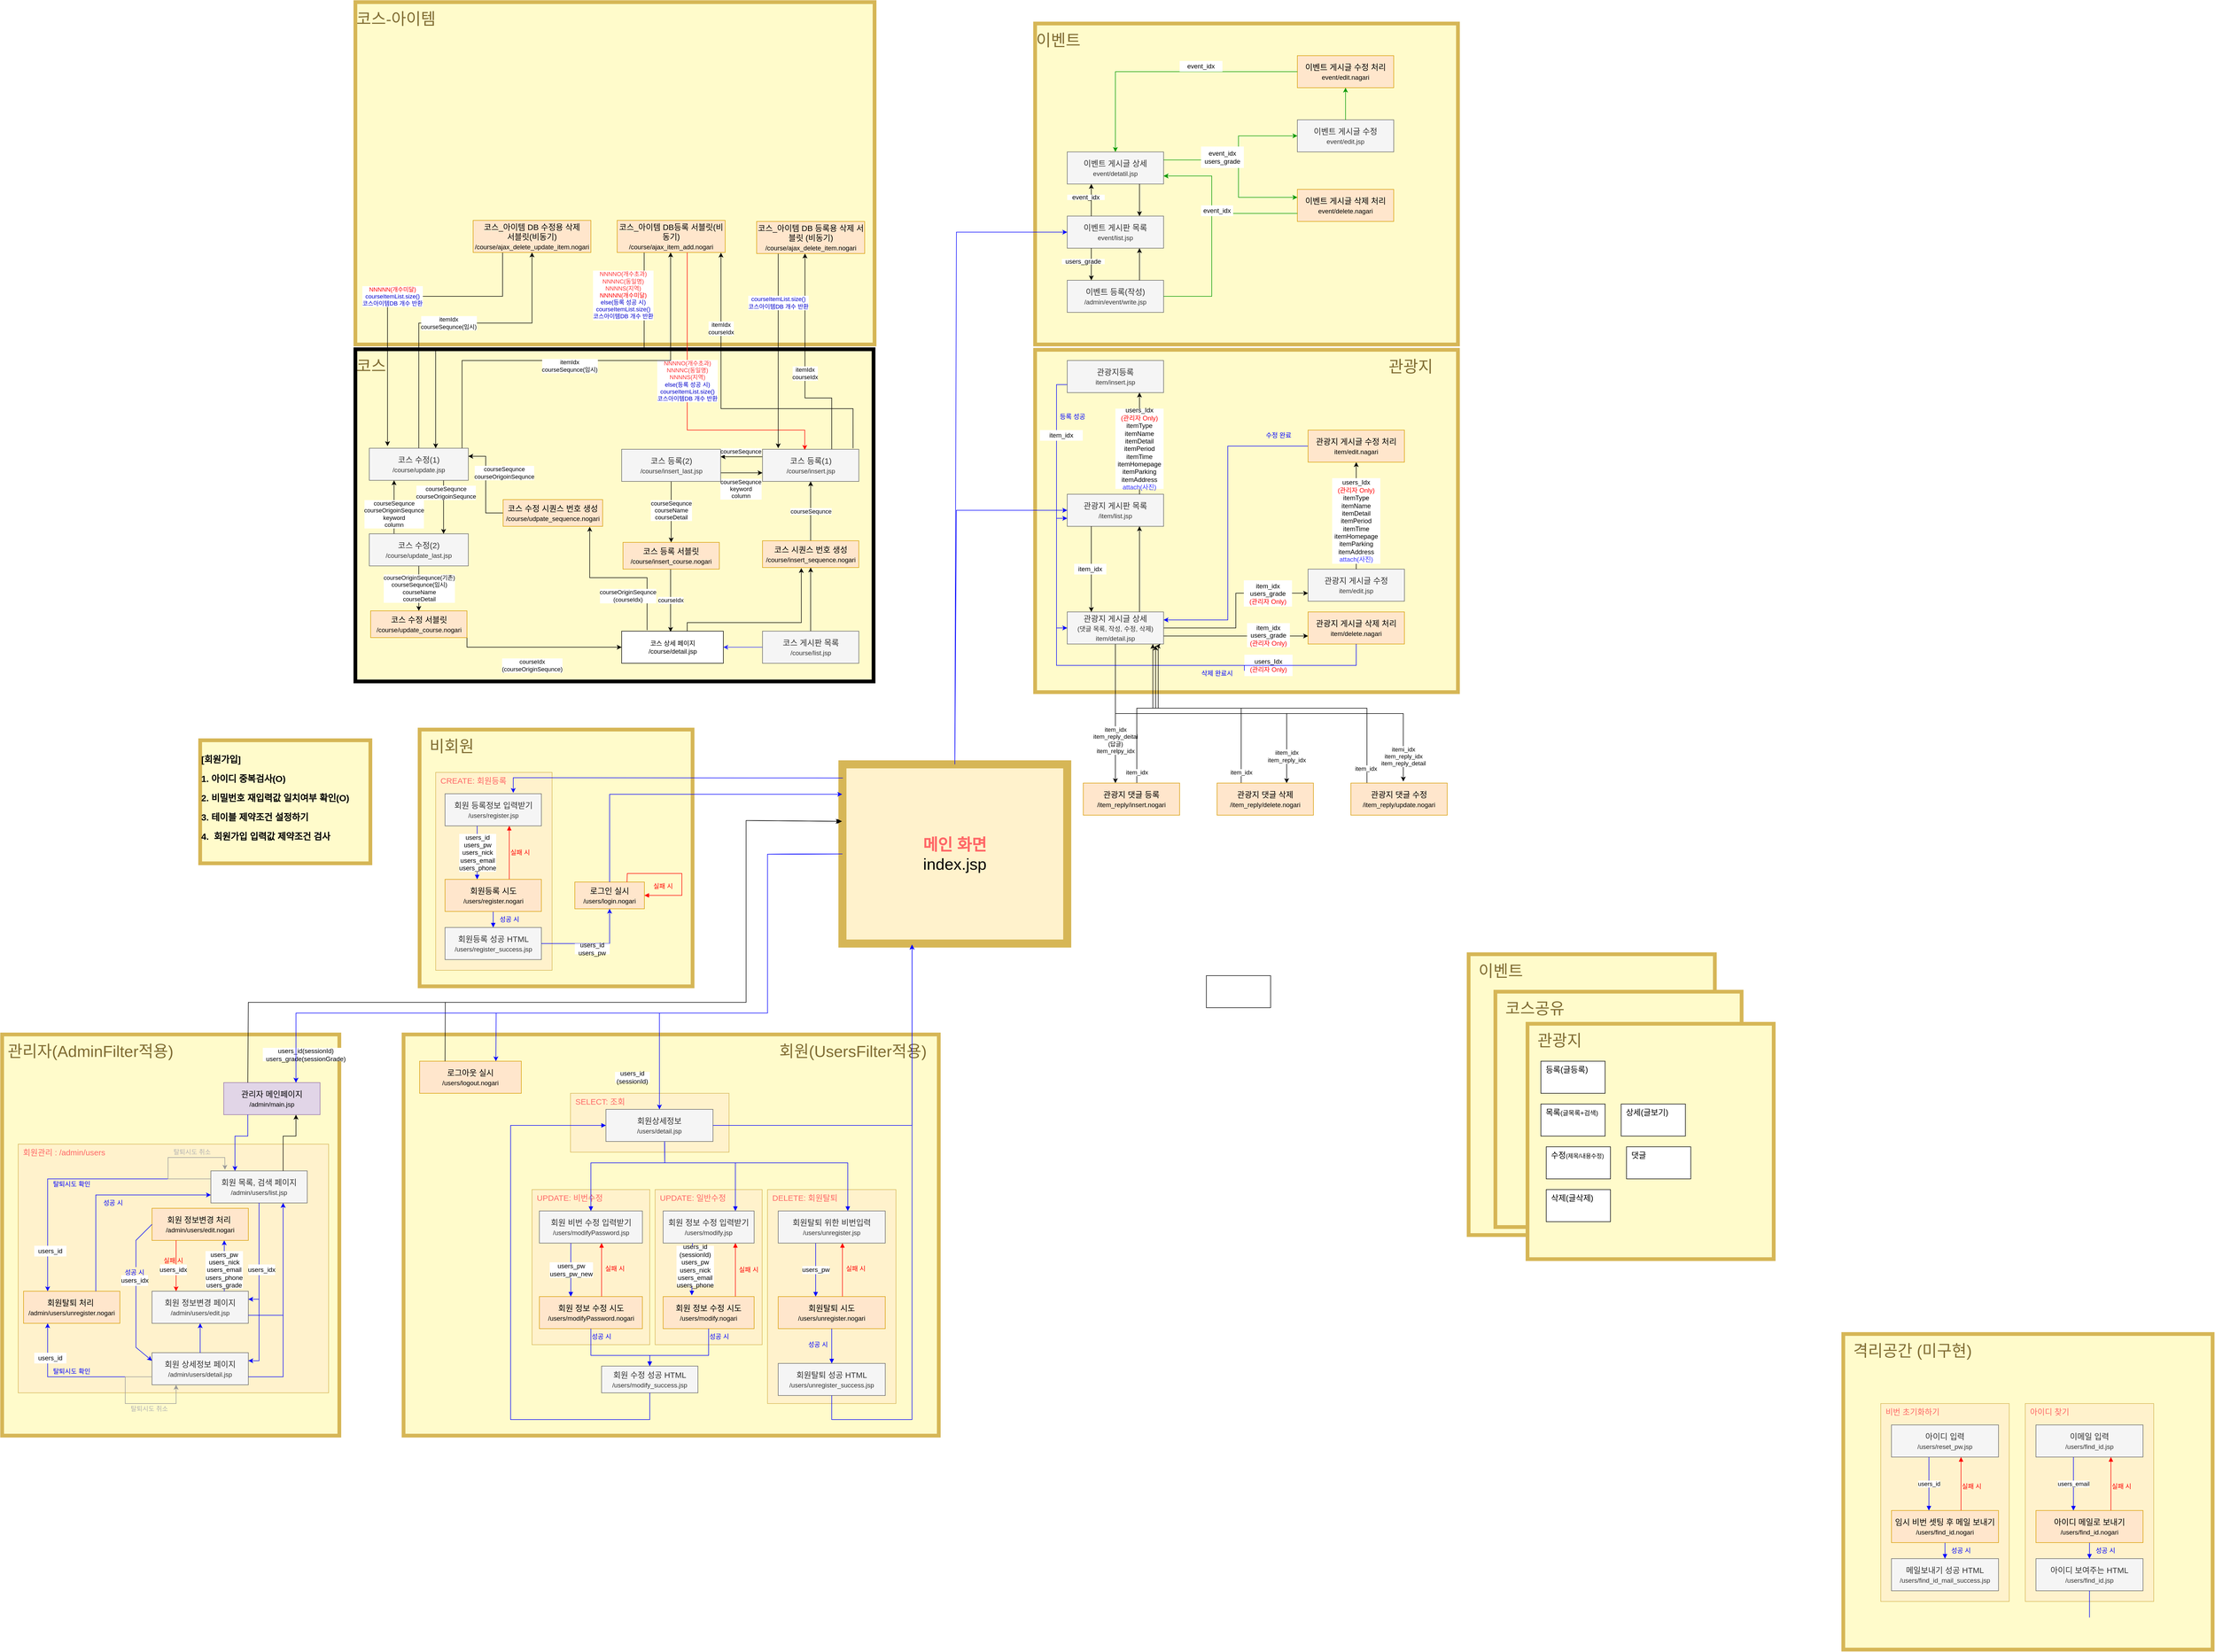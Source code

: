 <mxfile version="15.7.4" type="github"><diagram id="LKAplenjJ5uR3z4QHYQ-" name="페이지-1"><mxGraphModel dx="6931" dy="4915" grid="1" gridSize="10" guides="1" tooltips="1" connect="1" arrows="1" fold="1" page="1" pageScale="1" pageWidth="827" pageHeight="1169" math="0" shadow="0"><root><mxCell id="0"/><mxCell id="1" parent="0"/><mxCell id="D4ItyFe6MQx2_8EwEP-Y-4" value="코스" style="rounded=0;whiteSpace=wrap;html=1;fontSize=30;align=left;verticalAlign=top;strokeWidth=7;strokeColor=#000000;fillColor=#FFFBCB;fontColor=#806C33;spacingTop=7;" vertex="1" parent="1"><mxGeometry x="-240" y="-651" width="968.13" height="621" as="geometry"/></mxCell><mxCell id="D4ItyFe6MQx2_8EwEP-Y-5" value="코스-아이템" style="rounded=0;whiteSpace=wrap;html=1;fontSize=30;align=left;verticalAlign=top;strokeWidth=7;strokeColor=#D6B656;fillColor=#FFFBCB;fontColor=#806C33;spacingTop=7;" vertex="1" parent="1"><mxGeometry x="-240" y="-1300" width="970" height="640" as="geometry"/></mxCell><mxCell id="cHWenCPkh5nBEhxCHhPZ-91" value="&amp;nbsp; &amp;nbsp; &amp;nbsp; &amp;nbsp; &amp;nbsp; &amp;nbsp; &amp;nbsp; &amp;nbsp; &amp;nbsp; &amp;nbsp; &amp;nbsp; &amp;nbsp; &amp;nbsp; &amp;nbsp; &amp;nbsp; &amp;nbsp; &amp;nbsp; &amp;nbsp; &amp;nbsp; &amp;nbsp; &amp;nbsp; &amp;nbsp; &amp;nbsp; &amp;nbsp; &amp;nbsp; &amp;nbsp; &amp;nbsp; &amp;nbsp; &amp;nbsp; &amp;nbsp; &amp;nbsp; &amp;nbsp; &amp;nbsp; &amp;nbsp; &amp;nbsp; &amp;nbsp; &amp;nbsp; &amp;nbsp; &amp;nbsp; &amp;nbsp; &amp;nbsp; &amp;nbsp; 회원(UsersFilter적용)" style="rounded=0;whiteSpace=wrap;html=1;fontSize=30;align=left;verticalAlign=top;strokeWidth=7;strokeColor=#D6B656;fillColor=#FFfbCb;fontColor=#806C33;spacingTop=7;" parent="1" vertex="1"><mxGeometry x="-150" y="630" width="1000" height="750" as="geometry"/></mxCell><mxCell id="Cjj9x0MrMo0YAK2Xyfjq-55" value="" style="endArrow=classic;html=1;rounded=0;fontSize=12;fontColor=#0000FF;strokeColor=none;exitX=0.708;exitY=0;exitDx=0;exitDy=0;exitPerimeter=0;" parent="1" edge="1"><mxGeometry width="50" height="50" relative="1" as="geometry"><mxPoint x="623.96" y="535" as="sourcePoint"/><mxPoint x="624" y="435" as="targetPoint"/></mxGeometry></mxCell><mxCell id="cHWenCPkh5nBEhxCHhPZ-2" value="&lt;font color=&quot;#ff6666&quot;&gt;&lt;b&gt;메인 화면&lt;/b&gt;&lt;/font&gt;&lt;br style=&quot;font-size: 30px&quot;&gt;index.jsp" style="rounded=0;whiteSpace=wrap;html=1;fontSize=30;fillColor=#fff2cc;strokeColor=#d6b656;strokeWidth=15;" parent="1" vertex="1"><mxGeometry x="670" y="125" width="420" height="335" as="geometry"/></mxCell><mxCell id="cHWenCPkh5nBEhxCHhPZ-3" value="&amp;nbsp; 비회원" style="rounded=0;whiteSpace=wrap;html=1;fontSize=30;align=left;verticalAlign=top;strokeWidth=7;strokeColor=#D6B656;fillColor=#FFfbCb;fontColor=#806C33;spacingTop=7;" parent="1" vertex="1"><mxGeometry x="-120" y="60" width="510" height="480" as="geometry"/></mxCell><mxCell id="cHWenCPkh5nBEhxCHhPZ-4" value="&amp;nbsp;관리자(AdminFilter적용)" style="rounded=0;whiteSpace=wrap;html=1;fontSize=30;align=left;verticalAlign=top;strokeWidth=7;strokeColor=#D6B656;fillColor=#FFFBCB;fontColor=#806C33;spacingTop=7;" parent="1" vertex="1"><mxGeometry x="-900" y="630" width="630" height="750" as="geometry"/></mxCell><mxCell id="cHWenCPkh5nBEhxCHhPZ-5" value="회원관리 : /admin/users" style="rounded=0;whiteSpace=wrap;html=1;fontSize=15;align=left;verticalAlign=top;spacingLeft=7;fillColor=#fff2cc;strokeColor=#d6b656;fontColor=#FF6666;" parent="1" vertex="1"><mxGeometry x="-870" y="835" width="580" height="465" as="geometry"/></mxCell><mxCell id="cHWenCPkh5nBEhxCHhPZ-6" value="&lt;font color=&quot;#ff6666&quot;&gt;&lt;b&gt;메인 화면&lt;/b&gt;&lt;/font&gt;&lt;br style=&quot;font-size: 30px&quot;&gt;index.jsp" style="rounded=0;whiteSpace=wrap;html=1;fontSize=30;fillColor=#fff2cc;strokeColor=#d6b656;strokeWidth=15;" parent="1" vertex="1"><mxGeometry x="670" y="125" width="420" height="335" as="geometry"/></mxCell><mxCell id="cHWenCPkh5nBEhxCHhPZ-7" value="로그인 실시&lt;br&gt;&lt;font style=&quot;font-size: 12px&quot;&gt;/users/login.nogari&lt;/font&gt;" style="rounded=0;whiteSpace=wrap;html=1;fontSize=15;align=center;verticalAlign=middle;spacingLeft=0;fillColor=#ffe6cc;strokeColor=#d79b00;" parent="1" vertex="1"><mxGeometry x="170" y="345" width="130" height="50" as="geometry"/></mxCell><mxCell id="cHWenCPkh5nBEhxCHhPZ-8" value="CREATE: 회원등록" style="rounded=0;whiteSpace=wrap;html=1;fontSize=15;align=left;verticalAlign=top;spacingLeft=7;fillColor=#fff2cc;strokeColor=#d6b656;fontColor=#FF6666;" parent="1" vertex="1"><mxGeometry x="-90" y="140" width="217.5" height="370" as="geometry"/></mxCell><mxCell id="cHWenCPkh5nBEhxCHhPZ-9" value="" style="edgeStyle=orthogonalEdgeStyle;rounded=0;orthogonalLoop=1;jettySize=auto;html=1;fontSize=12;strokeColor=#0000FF;endArrow=block;endFill=1;" parent="1" source="cHWenCPkh5nBEhxCHhPZ-11" target="cHWenCPkh5nBEhxCHhPZ-12" edge="1"><mxGeometry relative="1" as="geometry"/></mxCell><mxCell id="cHWenCPkh5nBEhxCHhPZ-10" value="" style="edgeStyle=orthogonalEdgeStyle;rounded=0;orthogonalLoop=1;jettySize=auto;html=1;strokeColor=#FF0000;endArrow=block;endFill=1;" parent="1" source="cHWenCPkh5nBEhxCHhPZ-11" target="cHWenCPkh5nBEhxCHhPZ-16" edge="1"><mxGeometry relative="1" as="geometry"><Array as="points"><mxPoint x="47.5" y="250"/><mxPoint x="47.5" y="250"/></Array></mxGeometry></mxCell><mxCell id="cHWenCPkh5nBEhxCHhPZ-11" value="회원등록 시도&lt;br&gt;&lt;font style=&quot;font-size: 12px&quot;&gt;/users/register.nogari&lt;/font&gt;" style="rounded=0;whiteSpace=wrap;html=1;fontSize=15;align=center;verticalAlign=middle;spacingLeft=0;fillColor=#ffe6cc;strokeColor=#d79b00;" parent="1" vertex="1"><mxGeometry x="-72.5" y="340" width="180" height="60" as="geometry"/></mxCell><mxCell id="cHWenCPkh5nBEhxCHhPZ-12" value="회원등록 성공 HTML&lt;br&gt;&lt;font style=&quot;font-size: 12px&quot;&gt;/users/register_success.jsp&lt;/font&gt;" style="rounded=0;whiteSpace=wrap;html=1;fontSize=15;align=center;verticalAlign=middle;spacingLeft=0;fillColor=#f5f5f5;strokeColor=#666666;fontColor=#333333;" parent="1" vertex="1"><mxGeometry x="-72.5" y="430" width="180" height="60" as="geometry"/></mxCell><mxCell id="cHWenCPkh5nBEhxCHhPZ-13" value="실패 시" style="text;html=1;strokeColor=none;fillColor=none;align=center;verticalAlign=middle;whiteSpace=wrap;rounded=0;fontSize=12;fontColor=#FF0000;" parent="1" vertex="1"><mxGeometry x="37.5" y="275" width="60" height="30" as="geometry"/></mxCell><mxCell id="cHWenCPkh5nBEhxCHhPZ-14" value="성공 시" style="text;html=1;strokeColor=none;fillColor=none;align=center;verticalAlign=middle;whiteSpace=wrap;rounded=0;fontSize=12;fontColor=#0000FF;" parent="1" vertex="1"><mxGeometry x="17.5" y="400" width="60" height="30" as="geometry"/></mxCell><mxCell id="cHWenCPkh5nBEhxCHhPZ-15" value="&lt;div style=&quot;font-size: 12px&quot;&gt;users_id&lt;/div&gt;&lt;div style=&quot;font-size: 12px&quot;&gt;users_pw&lt;/div&gt;&lt;div style=&quot;font-size: 12px&quot;&gt;users_nick&lt;/div&gt;&lt;div style=&quot;font-size: 12px&quot;&gt;users_email&lt;/div&gt;&lt;div style=&quot;font-size: 12px&quot;&gt;users_phone&lt;/div&gt;" style="edgeStyle=orthogonalEdgeStyle;rounded=0;orthogonalLoop=1;jettySize=auto;html=1;strokeColor=#0000FF;endArrow=block;endFill=1;" parent="1" source="cHWenCPkh5nBEhxCHhPZ-16" target="cHWenCPkh5nBEhxCHhPZ-11" edge="1"><mxGeometry relative="1" as="geometry"><Array as="points"><mxPoint x="-12.5" y="250"/><mxPoint x="-12.5" y="250"/></Array></mxGeometry></mxCell><mxCell id="cHWenCPkh5nBEhxCHhPZ-16" value="회원 등록정보 입력받기&lt;br&gt;&lt;font style=&quot;font-size: 12px&quot;&gt;/users/register.jsp&lt;/font&gt;" style="rounded=0;whiteSpace=wrap;html=1;fontSize=15;align=center;verticalAlign=middle;spacingLeft=0;fillColor=#f5f5f5;fontColor=#333333;strokeColor=#666666;" parent="1" vertex="1"><mxGeometry x="-72.5" y="180" width="180" height="60" as="geometry"/></mxCell><mxCell id="cHWenCPkh5nBEhxCHhPZ-17" value="실패 시" style="text;html=1;strokeColor=none;fillColor=none;align=center;verticalAlign=middle;whiteSpace=wrap;rounded=0;fontSize=12;fontColor=#FF0000;" parent="1" vertex="1"><mxGeometry x="310" y="340" width="50" height="25" as="geometry"/></mxCell><mxCell id="cHWenCPkh5nBEhxCHhPZ-18" value="" style="endArrow=block;html=1;rounded=0;fontSize=12;fontColor=#0000FF;strokeColor=#FF0000;endFill=1;exitX=0.75;exitY=0;exitDx=0;exitDy=0;entryX=1;entryY=0.5;entryDx=0;entryDy=0;" parent="1" source="cHWenCPkh5nBEhxCHhPZ-7" target="cHWenCPkh5nBEhxCHhPZ-7" edge="1"><mxGeometry x="30" y="744.37" width="50" height="50" as="geometry"><mxPoint x="1090" y="278" as="sourcePoint"/><mxPoint x="370" y="329" as="targetPoint"/><Array as="points"><mxPoint x="268" y="329"/><mxPoint x="370" y="329"/><mxPoint x="370" y="370"/></Array></mxGeometry></mxCell><mxCell id="cHWenCPkh5nBEhxCHhPZ-19" value="&lt;font style=&quot;font-size: 15px&quot;&gt;관리자 메인페이지&lt;br&gt;&lt;/font&gt;&lt;span style=&quot;font-size: 12px&quot;&gt;/admin/main.jsp&lt;/span&gt;" style="rounded=0;whiteSpace=wrap;html=1;fontSize=15;align=center;verticalAlign=middle;spacingLeft=0;fillColor=#e1d5e7;strokeColor=#9673a6;" parent="1" vertex="1"><mxGeometry x="-486" y="720" width="180" height="60" as="geometry"/></mxCell><mxCell id="cHWenCPkh5nBEhxCHhPZ-20" value="&lt;font style=&quot;font-size: 15px&quot;&gt;회원 목록, 검색 페이지&lt;br&gt;&lt;/font&gt;&lt;span style=&quot;font-size: 12px&quot;&gt;/admin/users/list.jsp&lt;/span&gt;" style="rounded=0;whiteSpace=wrap;html=1;fontSize=15;align=center;verticalAlign=middle;spacingLeft=0;fillColor=#f5f5f5;fontColor=#333333;strokeColor=#666666;" parent="1" vertex="1"><mxGeometry x="-510" y="885" width="180" height="60" as="geometry"/></mxCell><mxCell id="cHWenCPkh5nBEhxCHhPZ-21" value="&lt;font style=&quot;font-size: 15px&quot;&gt;회원 상세정보 페이지&lt;br&gt;&lt;/font&gt;&lt;span style=&quot;font-size: 12px&quot;&gt;/admin/users/detail.jsp&lt;/span&gt;" style="rounded=0;whiteSpace=wrap;html=1;fontSize=15;align=center;verticalAlign=middle;spacingLeft=0;fillColor=#f5f5f5;fontColor=#333333;strokeColor=#666666;" parent="1" vertex="1"><mxGeometry x="-620" y="1225" width="180" height="60" as="geometry"/></mxCell><mxCell id="cHWenCPkh5nBEhxCHhPZ-22" value="&lt;font style=&quot;font-size: 15px&quot;&gt;회원 정보변경 페이지&lt;br&gt;&lt;/font&gt;&lt;span style=&quot;font-size: 12px&quot;&gt;/admin/users/edit.jsp&lt;/span&gt;" style="rounded=0;whiteSpace=wrap;html=1;fontSize=15;align=center;verticalAlign=middle;spacingLeft=0;fillColor=#f5f5f5;fontColor=#333333;strokeColor=#666666;" parent="1" vertex="1"><mxGeometry x="-620" y="1110" width="180" height="60" as="geometry"/></mxCell><mxCell id="cHWenCPkh5nBEhxCHhPZ-23" value="회원탈퇴 처리&amp;nbsp;&lt;br&gt;&lt;font style=&quot;font-size: 12px&quot;&gt;/admin/users/unregister.nogari&lt;/font&gt;" style="rounded=0;whiteSpace=wrap;html=1;fontSize=15;align=center;verticalAlign=middle;spacingLeft=0;fillColor=#ffe6cc;strokeColor=#d79b00;" parent="1" vertex="1"><mxGeometry x="-860" y="1110" width="180" height="60" as="geometry"/></mxCell><mxCell id="cHWenCPkh5nBEhxCHhPZ-24" value="" style="endArrow=classic;html=1;rounded=0;exitX=0;exitY=0.75;exitDx=0;exitDy=0;strokeColor=#0000FF;entryX=0.25;entryY=1;entryDx=0;entryDy=0;" parent="1" source="cHWenCPkh5nBEhxCHhPZ-21" target="cHWenCPkh5nBEhxCHhPZ-23" edge="1"><mxGeometry width="50" height="50" relative="1" as="geometry"><mxPoint x="-450" y="1075" as="sourcePoint"/><mxPoint x="-400" y="1025" as="targetPoint"/><Array as="points"><mxPoint x="-815" y="1270"/></Array></mxGeometry></mxCell><mxCell id="cHWenCPkh5nBEhxCHhPZ-25" value="" style="endArrow=classic;html=1;rounded=0;entryX=0;entryY=0.75;entryDx=0;entryDy=0;exitX=0.75;exitY=0;exitDx=0;exitDy=0;strokeColor=#0000FF;" parent="1" source="cHWenCPkh5nBEhxCHhPZ-23" target="cHWenCPkh5nBEhxCHhPZ-20" edge="1"><mxGeometry width="50" height="50" relative="1" as="geometry"><mxPoint x="-450" y="1075" as="sourcePoint"/><mxPoint x="-400" y="1025" as="targetPoint"/><Array as="points"><mxPoint x="-725" y="930"/></Array></mxGeometry></mxCell><mxCell id="cHWenCPkh5nBEhxCHhPZ-28" value="성공 시" style="text;html=1;strokeColor=none;fillColor=none;align=center;verticalAlign=middle;whiteSpace=wrap;rounded=0;fontSize=12;fontColor=#0000FF;" parent="1" vertex="1"><mxGeometry x="-720" y="935" width="55" height="20" as="geometry"/></mxCell><mxCell id="cHWenCPkh5nBEhxCHhPZ-29" style="edgeStyle=orthogonalEdgeStyle;rounded=0;orthogonalLoop=1;jettySize=auto;html=1;exitX=0.5;exitY=1;exitDx=0;exitDy=0;strokeColor=#0000FF;" parent="1" edge="1"><mxGeometry relative="1" as="geometry"><mxPoint x="-670" y="1265" as="sourcePoint"/><mxPoint x="-670" y="1265" as="targetPoint"/></mxGeometry></mxCell><mxCell id="cHWenCPkh5nBEhxCHhPZ-30" value="회원 정보변경 처리&amp;nbsp;&lt;br&gt;&lt;font style=&quot;font-size: 12px&quot;&gt;/admin/users/edit.nogari&lt;/font&gt;" style="rounded=0;whiteSpace=wrap;html=1;fontSize=15;align=center;verticalAlign=middle;spacingLeft=0;fillColor=#ffe6cc;strokeColor=#d79b00;" parent="1" vertex="1"><mxGeometry x="-620" y="955" width="180" height="60" as="geometry"/></mxCell><mxCell id="cHWenCPkh5nBEhxCHhPZ-31" value="" style="endArrow=classic;html=1;rounded=0;exitX=0.5;exitY=0;exitDx=0;exitDy=0;strokeColor=#0000FF;entryX=0.5;entryY=1;entryDx=0;entryDy=0;" parent="1" source="cHWenCPkh5nBEhxCHhPZ-21" target="cHWenCPkh5nBEhxCHhPZ-22" edge="1"><mxGeometry width="50" height="50" relative="1" as="geometry"><mxPoint x="-610" y="1280" as="sourcePoint"/><mxPoint x="-885" y="1185" as="targetPoint"/><Array as="points"/></mxGeometry></mxCell><mxCell id="cHWenCPkh5nBEhxCHhPZ-34" value="" style="endArrow=classic;html=1;rounded=0;exitX=0.5;exitY=1;exitDx=0;exitDy=0;strokeColor=#0000FF;entryX=1;entryY=0.25;entryDx=0;entryDy=0;" parent="1" source="cHWenCPkh5nBEhxCHhPZ-20" target="cHWenCPkh5nBEhxCHhPZ-21" edge="1"><mxGeometry width="50" height="50" relative="1" as="geometry"><mxPoint x="-430" y="1025" as="sourcePoint"/><mxPoint x="-430" y="1265" as="targetPoint"/><Array as="points"><mxPoint x="-420" y="1240"/></Array></mxGeometry></mxCell><mxCell id="cHWenCPkh5nBEhxCHhPZ-35" value="" style="endArrow=none;html=1;rounded=0;exitX=0;exitY=0.5;exitDx=0;exitDy=0;strokeColor=#0000FF;entryX=0.5;entryY=0;entryDx=0;entryDy=0;" parent="1" source="cHWenCPkh5nBEhxCHhPZ-30" edge="1"><mxGeometry width="50" height="50" relative="1" as="geometry"><mxPoint x="-440" y="1015" as="sourcePoint"/><mxPoint x="-650" y="1065" as="targetPoint"/><Array as="points"><mxPoint x="-650" y="1015"/></Array></mxGeometry></mxCell><mxCell id="cHWenCPkh5nBEhxCHhPZ-36" value="" style="endArrow=classic;html=1;rounded=0;strokeColor=#0000FF;exitX=0.5;exitY=1;exitDx=0;exitDy=0;entryX=0;entryY=0.25;entryDx=0;entryDy=0;" parent="1" target="cHWenCPkh5nBEhxCHhPZ-21" edge="1"><mxGeometry width="50" height="50" relative="1" as="geometry"><mxPoint x="-650" y="1085" as="sourcePoint"/><mxPoint x="-430" y="1005" as="targetPoint"/><Array as="points"><mxPoint x="-650" y="1215"/></Array></mxGeometry></mxCell><mxCell id="cHWenCPkh5nBEhxCHhPZ-37" value="성공 시&lt;br&gt;" style="text;html=1;strokeColor=none;fillColor=none;align=center;verticalAlign=middle;whiteSpace=wrap;rounded=0;fontSize=12;fontColor=#0000FF;" parent="1" vertex="1"><mxGeometry x="-680" y="1065" width="55" height="20" as="geometry"/></mxCell><mxCell id="cHWenCPkh5nBEhxCHhPZ-38" value="" style="endArrow=classic;html=1;rounded=0;strokeColor=#0000FF;exitX=0.5;exitY=1;exitDx=0;exitDy=0;" parent="1" source="cHWenCPkh5nBEhxCHhPZ-20" edge="1"><mxGeometry width="50" height="50" relative="1" as="geometry"><mxPoint x="-410" y="1055" as="sourcePoint"/><mxPoint x="-440" y="1125" as="targetPoint"/><Array as="points"><mxPoint x="-420" y="1125"/></Array></mxGeometry></mxCell><mxCell id="cHWenCPkh5nBEhxCHhPZ-39" value="" style="endArrow=classic;html=1;rounded=0;exitX=0.75;exitY=0;exitDx=0;exitDy=0;strokeColor=#0000FF;entryX=0.75;entryY=1;entryDx=0;entryDy=0;" parent="1" source="cHWenCPkh5nBEhxCHhPZ-22" target="cHWenCPkh5nBEhxCHhPZ-30" edge="1"><mxGeometry width="50" height="50" relative="1" as="geometry"><mxPoint x="-520" y="1235" as="sourcePoint"/><mxPoint x="-520" y="1180" as="targetPoint"/><Array as="points"/></mxGeometry></mxCell><mxCell id="cHWenCPkh5nBEhxCHhPZ-40" value="" style="endArrow=classic;html=1;rounded=0;fontColor=#CC0000;strokeColor=#0000FF;exitX=1;exitY=0.75;exitDx=0;exitDy=0;entryX=0.75;entryY=1;entryDx=0;entryDy=0;" parent="1" source="cHWenCPkh5nBEhxCHhPZ-22" target="cHWenCPkh5nBEhxCHhPZ-20" edge="1"><mxGeometry width="50" height="50" relative="1" as="geometry"><mxPoint x="-350" y="1175" as="sourcePoint"/><mxPoint x="-300" y="1125" as="targetPoint"/><Array as="points"><mxPoint x="-375" y="1155"/></Array></mxGeometry></mxCell><mxCell id="cHWenCPkh5nBEhxCHhPZ-41" value="" style="endArrow=classic;html=1;rounded=0;fontColor=#CC0000;strokeColor=#0000FF;exitX=1;exitY=0.75;exitDx=0;exitDy=0;entryX=0.75;entryY=1;entryDx=0;entryDy=0;" parent="1" source="cHWenCPkh5nBEhxCHhPZ-21" target="cHWenCPkh5nBEhxCHhPZ-20" edge="1"><mxGeometry width="50" height="50" relative="1" as="geometry"><mxPoint x="-430" y="1165" as="sourcePoint"/><mxPoint x="-365" y="965" as="targetPoint"/><Array as="points"><mxPoint x="-375" y="1270"/></Array></mxGeometry></mxCell><mxCell id="cHWenCPkh5nBEhxCHhPZ-42" value="SELECT: 조회" style="rounded=0;whiteSpace=wrap;html=1;fontSize=15;align=left;verticalAlign=top;spacingLeft=7;fillColor=#fff2cc;strokeColor=#d6b656;fontColor=#FF6666;" parent="1" vertex="1"><mxGeometry x="161.88" y="740" width="296.25" height="110" as="geometry"/></mxCell><mxCell id="cHWenCPkh5nBEhxCHhPZ-43" value="&lt;font&gt;회원상세정보&lt;br&gt;&lt;/font&gt;&lt;font style=&quot;font-size: 12px&quot;&gt;/users/detail.jsp&lt;/font&gt;" style="rounded=0;whiteSpace=wrap;html=1;fontSize=15;align=center;verticalAlign=middle;spacingLeft=0;fillColor=#f5f5f5;fontColor=#333333;strokeColor=#666666;" parent="1" vertex="1"><mxGeometry x="228.13" y="770" width="200" height="60" as="geometry"/></mxCell><mxCell id="cHWenCPkh5nBEhxCHhPZ-44" value="DELETE: 회원탈퇴" style="rounded=0;whiteSpace=wrap;html=1;fontSize=15;align=left;verticalAlign=top;spacingLeft=7;fillColor=#fff2cc;strokeColor=#d6b656;fontColor=#FF6666;" parent="1" vertex="1"><mxGeometry x="530" y="920" width="240" height="400" as="geometry"/></mxCell><mxCell id="cHWenCPkh5nBEhxCHhPZ-45" value="" style="edgeStyle=orthogonalEdgeStyle;rounded=0;orthogonalLoop=1;jettySize=auto;html=1;strokeColor=#FF0000;endArrow=block;endFill=1;" parent="1" source="cHWenCPkh5nBEhxCHhPZ-46" target="cHWenCPkh5nBEhxCHhPZ-49" edge="1"><mxGeometry relative="1" as="geometry"><Array as="points"><mxPoint x="670" y="1100"/><mxPoint x="670" y="1100"/></Array></mxGeometry></mxCell><mxCell id="cHWenCPkh5nBEhxCHhPZ-46" value="회원탈퇴 시도&lt;br&gt;&lt;font style=&quot;font-size: 12px&quot;&gt;/users/unregister.nogari&lt;/font&gt;" style="rounded=0;whiteSpace=wrap;html=1;fontSize=15;align=center;verticalAlign=middle;spacingLeft=0;fillColor=#ffe6cc;strokeColor=#d79b00;" parent="1" vertex="1"><mxGeometry x="550" y="1120" width="200" height="60" as="geometry"/></mxCell><mxCell id="cHWenCPkh5nBEhxCHhPZ-47" value="회원탈퇴 성공 HTML&lt;br&gt;&lt;font style=&quot;font-size: 12px&quot;&gt;/users/unregister_success.jsp&lt;/font&gt;" style="rounded=0;whiteSpace=wrap;html=1;fontSize=15;align=center;verticalAlign=middle;spacingLeft=0;fillColor=#f5f5f5;strokeColor=#666666;fontColor=#333333;" parent="1" vertex="1"><mxGeometry x="550" y="1245" width="200" height="60" as="geometry"/></mxCell><mxCell id="cHWenCPkh5nBEhxCHhPZ-48" value="&lt;font style=&quot;font-size: 12px&quot;&gt;users_pw&lt;/font&gt;" style="edgeStyle=orthogonalEdgeStyle;rounded=0;orthogonalLoop=1;jettySize=auto;html=1;strokeColor=#0000FF;endArrow=block;endFill=1;" parent="1" source="cHWenCPkh5nBEhxCHhPZ-49" target="cHWenCPkh5nBEhxCHhPZ-46" edge="1"><mxGeometry relative="1" as="geometry"><Array as="points"><mxPoint x="620" y="1060"/><mxPoint x="620" y="1060"/></Array></mxGeometry></mxCell><mxCell id="cHWenCPkh5nBEhxCHhPZ-49" value="회원탈퇴 위한 비번입력&lt;br&gt;&lt;font style=&quot;font-size: 12px&quot;&gt;/users/unregister.jsp&lt;/font&gt;" style="rounded=0;whiteSpace=wrap;html=1;fontSize=15;align=center;verticalAlign=middle;spacingLeft=0;fillColor=#f5f5f5;fontColor=#333333;strokeColor=#666666;" parent="1" vertex="1"><mxGeometry x="550" y="960" width="200" height="60" as="geometry"/></mxCell><mxCell id="cHWenCPkh5nBEhxCHhPZ-50" value="실패 시" style="text;html=1;strokeColor=none;fillColor=none;align=center;verticalAlign=middle;whiteSpace=wrap;rounded=0;fontSize=12;fontColor=#FF0000;" parent="1" vertex="1"><mxGeometry x="670" y="1055" width="50" height="25" as="geometry"/></mxCell><mxCell id="cHWenCPkh5nBEhxCHhPZ-51" value="성공 시" style="text;html=1;strokeColor=none;fillColor=none;align=center;verticalAlign=middle;whiteSpace=wrap;rounded=0;fontSize=12;fontColor=#0000FF;" parent="1" vertex="1"><mxGeometry x="600" y="1200" width="49" height="20" as="geometry"/></mxCell><mxCell id="cHWenCPkh5nBEhxCHhPZ-52" value="UPDATE: 일반수정" style="rounded=0;whiteSpace=wrap;html=1;fontSize=15;align=left;verticalAlign=top;spacingLeft=7;fillColor=#fff2cc;strokeColor=#d6b656;fontColor=#FF6666;" parent="1" vertex="1"><mxGeometry x="320" y="920" width="200" height="290" as="geometry"/></mxCell><mxCell id="cHWenCPkh5nBEhxCHhPZ-53" value="UPDATE: 비번수정" style="rounded=0;whiteSpace=wrap;html=1;fontSize=15;align=left;verticalAlign=top;spacingLeft=7;fillColor=#fff2cc;strokeColor=#d6b656;fontColor=#FF6666;" parent="1" vertex="1"><mxGeometry x="90" y="920" width="220" height="290" as="geometry"/></mxCell><mxCell id="cHWenCPkh5nBEhxCHhPZ-54" value="" style="edgeStyle=orthogonalEdgeStyle;rounded=0;orthogonalLoop=1;jettySize=auto;html=1;strokeColor=#FF0000;endArrow=block;endFill=1;" parent="1" source="cHWenCPkh5nBEhxCHhPZ-55" target="cHWenCPkh5nBEhxCHhPZ-59" edge="1"><mxGeometry relative="1" as="geometry"><Array as="points"><mxPoint x="470" y="1090"/><mxPoint x="470" y="1090"/></Array></mxGeometry></mxCell><mxCell id="cHWenCPkh5nBEhxCHhPZ-55" value="회원 정보 수정 시도&lt;br&gt;&lt;font style=&quot;font-size: 12px&quot;&gt;/users/modify.nogari&lt;/font&gt;" style="rounded=0;whiteSpace=wrap;html=1;fontSize=15;align=center;verticalAlign=middle;spacingLeft=0;fillColor=#ffe6cc;strokeColor=#d79b00;fontColor=default;" parent="1" vertex="1"><mxGeometry x="335" y="1120" width="170" height="60" as="geometry"/></mxCell><mxCell id="cHWenCPkh5nBEhxCHhPZ-56" value="회원 수정 성공 HTML&lt;br&gt;&lt;font style=&quot;font-size: 12px&quot;&gt;/users/modify_success.jsp&lt;/font&gt;" style="rounded=0;whiteSpace=wrap;html=1;fontSize=15;align=center;verticalAlign=middle;spacingLeft=0;fillColor=#f5f5f5;strokeColor=#666666;fontColor=#333333;" parent="1" vertex="1"><mxGeometry x="220" y="1250" width="180" height="50" as="geometry"/></mxCell><mxCell id="cHWenCPkh5nBEhxCHhPZ-57" value="실패 시" style="text;html=1;strokeColor=none;fillColor=none;align=center;verticalAlign=middle;whiteSpace=wrap;rounded=0;fontSize=12;fontColor=#FF0000;" parent="1" vertex="1"><mxGeometry x="465" y="1055" width="60" height="30" as="geometry"/></mxCell><mxCell id="cHWenCPkh5nBEhxCHhPZ-58" value="성공 시" style="text;html=1;strokeColor=none;fillColor=none;align=center;verticalAlign=middle;whiteSpace=wrap;rounded=0;fontSize=12;fontColor=#0000FF;" parent="1" vertex="1"><mxGeometry x="415" y="1185" width="50" height="20" as="geometry"/></mxCell><mxCell id="cHWenCPkh5nBEhxCHhPZ-59" value="회원 정보 수정 입력받기&lt;br&gt;&lt;font style=&quot;font-size: 12px&quot;&gt;/users/modify.jsp&lt;/font&gt;" style="rounded=0;whiteSpace=wrap;html=1;fontSize=15;align=center;verticalAlign=middle;spacingLeft=0;fillColor=#f5f5f5;fontColor=#333333;strokeColor=#666666;" parent="1" vertex="1"><mxGeometry x="335" y="960" width="170" height="60" as="geometry"/></mxCell><mxCell id="cHWenCPkh5nBEhxCHhPZ-60" value="" style="edgeStyle=orthogonalEdgeStyle;rounded=0;orthogonalLoop=1;jettySize=auto;html=1;strokeColor=#FF0000;endArrow=block;endFill=1;" parent="1" source="cHWenCPkh5nBEhxCHhPZ-61" target="cHWenCPkh5nBEhxCHhPZ-65" edge="1"><mxGeometry relative="1" as="geometry"><Array as="points"><mxPoint x="220" y="1070"/><mxPoint x="220" y="1070"/></Array></mxGeometry></mxCell><mxCell id="cHWenCPkh5nBEhxCHhPZ-61" value="회원 정보 수정 시도&lt;br&gt;&lt;font style=&quot;font-size: 12px&quot;&gt;/users/modifyPassword.nogari&lt;/font&gt;" style="rounded=0;whiteSpace=wrap;html=1;fontSize=15;align=center;verticalAlign=middle;spacingLeft=0;fillColor=#ffe6cc;strokeColor=#d79b00;fontColor=default;" parent="1" vertex="1"><mxGeometry x="103.75" y="1120" width="192.5" height="60" as="geometry"/></mxCell><mxCell id="cHWenCPkh5nBEhxCHhPZ-62" value="실패 시" style="text;html=1;strokeColor=none;fillColor=none;align=center;verticalAlign=middle;whiteSpace=wrap;rounded=0;fontSize=12;fontColor=#FF0000;" parent="1" vertex="1"><mxGeometry x="220" y="1055" width="50" height="25" as="geometry"/></mxCell><mxCell id="cHWenCPkh5nBEhxCHhPZ-63" value="성공 시" style="text;html=1;strokeColor=none;fillColor=none;align=center;verticalAlign=middle;whiteSpace=wrap;rounded=0;fontSize=12;fontColor=#0000FF;" parent="1" vertex="1"><mxGeometry x="190" y="1180" width="60" height="30" as="geometry"/></mxCell><mxCell id="cHWenCPkh5nBEhxCHhPZ-64" value="&lt;div style=&quot;font-size: 12px&quot;&gt;users_pw&lt;/div&gt;&lt;div style=&quot;font-size: 12px&quot;&gt;users_pw_new&lt;/div&gt;" style="edgeStyle=orthogonalEdgeStyle;rounded=0;orthogonalLoop=1;jettySize=auto;html=1;strokeColor=#0000FF;endArrow=block;endFill=1;" parent="1" source="cHWenCPkh5nBEhxCHhPZ-65" target="cHWenCPkh5nBEhxCHhPZ-61" edge="1"><mxGeometry relative="1" as="geometry"><Array as="points"><mxPoint x="162.5" y="1030"/><mxPoint x="162.5" y="1030"/></Array></mxGeometry></mxCell><mxCell id="cHWenCPkh5nBEhxCHhPZ-65" value="회원 비번 수정 입력받기&lt;br&gt;&lt;font style=&quot;font-size: 12px&quot;&gt;/users/modifyPassword.jsp&lt;/font&gt;" style="rounded=0;whiteSpace=wrap;html=1;fontSize=15;align=center;verticalAlign=middle;spacingLeft=0;fillColor=#f5f5f5;fontColor=#333333;strokeColor=#666666;" parent="1" vertex="1"><mxGeometry x="103.75" y="960" width="192.5" height="60" as="geometry"/></mxCell><mxCell id="cHWenCPkh5nBEhxCHhPZ-66" value="" style="endArrow=block;html=1;rounded=0;sketch=0;fontColor=#FF6666;strokeColor=#0000FF;fillColor=#A8DADC;exitX=0.5;exitY=1;exitDx=0;exitDy=0;entryX=0.5;entryY=0;entryDx=0;entryDy=0;endFill=1;" parent="1" source="cHWenCPkh5nBEhxCHhPZ-55" target="cHWenCPkh5nBEhxCHhPZ-56" edge="1"><mxGeometry x="200" y="1220" width="50" height="50" as="geometry"><mxPoint x="290" y="1270" as="sourcePoint"/><mxPoint x="320" y="1260" as="targetPoint"/><Array as="points"><mxPoint x="420" y="1230"/><mxPoint x="310" y="1230"/></Array></mxGeometry></mxCell><mxCell id="cHWenCPkh5nBEhxCHhPZ-67" value="" style="endArrow=block;html=1;rounded=0;labelBackgroundColor=default;fontSize=18;fontColor=#0000FF;strokeColor=#0000FF;exitX=0.5;exitY=1;exitDx=0;exitDy=0;entryX=0.5;entryY=0;entryDx=0;entryDy=0;endFill=1;" parent="1" source="cHWenCPkh5nBEhxCHhPZ-46" target="cHWenCPkh5nBEhxCHhPZ-47" edge="1"><mxGeometry width="50" height="50" relative="1" as="geometry"><mxPoint x="350" y="1310" as="sourcePoint"/><mxPoint x="400" y="1260" as="targetPoint"/></mxGeometry></mxCell><mxCell id="cHWenCPkh5nBEhxCHhPZ-68" value="" style="endArrow=block;html=1;rounded=0;labelBackgroundColor=default;fontSize=18;fontColor=default;strokeColor=#0000FF;exitX=0.323;exitY=1.006;exitDx=0;exitDy=0;exitPerimeter=0;entryX=0.315;entryY=-0.039;entryDx=0;entryDy=0;entryPerimeter=0;endFill=1;" parent="1" source="cHWenCPkh5nBEhxCHhPZ-59" target="cHWenCPkh5nBEhxCHhPZ-55" edge="1"><mxGeometry width="50" height="50" relative="1" as="geometry"><mxPoint x="502.5" y="980" as="sourcePoint"/><mxPoint x="552.5" y="930" as="targetPoint"/></mxGeometry></mxCell><mxCell id="cHWenCPkh5nBEhxCHhPZ-69" value="&lt;div style=&quot;font-size: 12px&quot;&gt;users_id&lt;/div&gt;&lt;div style=&quot;font-size: 12px&quot;&gt;(sessionId)&lt;/div&gt;&lt;div style=&quot;font-size: 12px&quot;&gt;users_pw&lt;/div&gt;&lt;div style=&quot;font-size: 12px&quot;&gt;users_nick&lt;/div&gt;&lt;div style=&quot;font-size: 12px&quot;&gt;users_email&lt;/div&gt;&lt;div style=&quot;font-size: 12px&quot;&gt;users_phone&lt;/div&gt;" style="text;html=1;strokeColor=none;align=center;verticalAlign=middle;whiteSpace=wrap;rounded=0;fontSize=18;fontColor=default;fillColor=#ffffff;" parent="1" vertex="1"><mxGeometry x="360" y="1025" width="70" height="75" as="geometry"/></mxCell><mxCell id="cHWenCPkh5nBEhxCHhPZ-70" value="" style="endArrow=block;html=1;rounded=0;labelBackgroundColor=default;fontSize=18;fontColor=default;strokeColor=#0000FF;entryX=0.5;entryY=0;entryDx=0;entryDy=0;exitX=0.548;exitY=1.039;exitDx=0;exitDy=0;endFill=1;exitPerimeter=0;" parent="1" source="cHWenCPkh5nBEhxCHhPZ-43" target="cHWenCPkh5nBEhxCHhPZ-65" edge="1"><mxGeometry width="50" height="50" relative="1" as="geometry"><mxPoint x="380" y="870" as="sourcePoint"/><mxPoint x="520" y="990" as="targetPoint"/><Array as="points"><mxPoint x="338" y="870"/><mxPoint x="200" y="870"/></Array></mxGeometry></mxCell><mxCell id="cHWenCPkh5nBEhxCHhPZ-71" value="" style="endArrow=block;html=1;rounded=0;labelBackgroundColor=default;fontSize=18;fontColor=default;strokeColor=#0000FF;entryX=0.625;entryY=0.1;entryDx=0;entryDy=0;entryPerimeter=0;endFill=1;" parent="1" target="cHWenCPkh5nBEhxCHhPZ-44" edge="1"><mxGeometry width="50" height="50" relative="1" as="geometry"><mxPoint x="470" y="870" as="sourcePoint"/><mxPoint x="520" y="990" as="targetPoint"/><Array as="points"><mxPoint x="680" y="870"/></Array></mxGeometry></mxCell><mxCell id="cHWenCPkh5nBEhxCHhPZ-72" value="" style="endArrow=block;html=1;rounded=0;labelBackgroundColor=default;fontSize=18;fontColor=default;strokeColor=#0000FF;entryX=0.794;entryY=0;entryDx=0;entryDy=0;exitX=0.548;exitY=0.994;exitDx=0;exitDy=0;exitPerimeter=0;entryPerimeter=0;endFill=1;" parent="1" source="cHWenCPkh5nBEhxCHhPZ-43" target="cHWenCPkh5nBEhxCHhPZ-59" edge="1"><mxGeometry width="50" height="50" relative="1" as="geometry"><mxPoint x="890.833" y="760" as="sourcePoint"/><mxPoint x="520" y="990" as="targetPoint"/><Array as="points"><mxPoint x="338" y="870"/><mxPoint x="470" y="870"/></Array></mxGeometry></mxCell><mxCell id="cHWenCPkh5nBEhxCHhPZ-73" value="" style="endArrow=block;html=1;rounded=0;labelBackgroundColor=default;fontSize=18;fontColor=default;strokeColor=#0000FF;exitX=0.5;exitY=1;exitDx=0;exitDy=0;entryX=0;entryY=0.5;entryDx=0;entryDy=0;endFill=1;" parent="1" source="cHWenCPkh5nBEhxCHhPZ-56" target="cHWenCPkh5nBEhxCHhPZ-43" edge="1"><mxGeometry width="50" height="50" relative="1" as="geometry"><mxPoint x="470" y="1040" as="sourcePoint"/><mxPoint x="520" y="990" as="targetPoint"/><Array as="points"><mxPoint x="310" y="1350"/><mxPoint x="50" y="1350"/><mxPoint x="50" y="800"/></Array></mxGeometry></mxCell><mxCell id="cHWenCPkh5nBEhxCHhPZ-74" value="" style="endArrow=block;html=1;rounded=0;labelBackgroundColor=default;fontColor=default;exitX=0.5;exitY=1;exitDx=0;exitDy=0;strokeColor=#0000FF;entryX=0.5;entryY=0;entryDx=0;entryDy=0;endFill=1;" parent="1" source="cHWenCPkh5nBEhxCHhPZ-61" target="cHWenCPkh5nBEhxCHhPZ-56" edge="1"><mxGeometry width="50" height="50" relative="1" as="geometry"><mxPoint x="440" y="1000" as="sourcePoint"/><mxPoint x="490" y="950" as="targetPoint"/><Array as="points"><mxPoint x="200" y="1230"/><mxPoint x="310" y="1230"/></Array></mxGeometry></mxCell><mxCell id="cHWenCPkh5nBEhxCHhPZ-75" value="users_id&lt;br&gt;(sessionId)" style="text;html=1;strokeColor=none;align=center;verticalAlign=middle;whiteSpace=wrap;rounded=0;fontColor=default;fillColor=#FFFFFF;" parent="1" vertex="1"><mxGeometry x="245" y="700" width="65" height="20" as="geometry"/></mxCell><mxCell id="cHWenCPkh5nBEhxCHhPZ-76" value="" style="endArrow=classic;html=1;rounded=0;strokeColor=#0000FF;exitX=0;exitY=0.25;exitDx=0;exitDy=0;entryX=0.25;entryY=0;entryDx=0;entryDy=0;" parent="1" source="cHWenCPkh5nBEhxCHhPZ-20" target="cHWenCPkh5nBEhxCHhPZ-23" edge="1"><mxGeometry width="50" height="50" relative="1" as="geometry"><mxPoint x="-220" y="1055" as="sourcePoint"/><mxPoint x="-170" y="1005" as="targetPoint"/><Array as="points"><mxPoint x="-815" y="900"/></Array></mxGeometry></mxCell><mxCell id="cHWenCPkh5nBEhxCHhPZ-77" value="" style="endArrow=classic;html=1;rounded=0;strokeColor=#0000FF;exitX=1;exitY=0.5;exitDx=0;exitDy=0;entryX=0.5;entryY=1;entryDx=0;entryDy=0;" parent="1" source="cHWenCPkh5nBEhxCHhPZ-12" target="cHWenCPkh5nBEhxCHhPZ-7" edge="1"><mxGeometry width="50" height="50" relative="1" as="geometry"><mxPoint x="730" y="250" as="sourcePoint"/><mxPoint x="780" y="200" as="targetPoint"/><Array as="points"><mxPoint x="235" y="460"/></Array></mxGeometry></mxCell><mxCell id="cHWenCPkh5nBEhxCHhPZ-78" value="" style="endArrow=classic;html=1;rounded=0;strokeColor=#0000FF;exitX=0.5;exitY=0;exitDx=0;exitDy=0;entryX=-0.001;entryY=0.167;entryDx=0;entryDy=0;entryPerimeter=0;" parent="1" source="cHWenCPkh5nBEhxCHhPZ-7" target="cHWenCPkh5nBEhxCHhPZ-6" edge="1"><mxGeometry width="50" height="50" relative="1" as="geometry"><mxPoint x="790" y="250" as="sourcePoint"/><mxPoint x="840" y="200" as="targetPoint"/><Array as="points"><mxPoint x="235" y="181"/><mxPoint x="485" y="181"/></Array></mxGeometry></mxCell><mxCell id="cHWenCPkh5nBEhxCHhPZ-79" value="users_id&lt;br&gt;users_pw" style="text;html=1;strokeColor=none;align=center;verticalAlign=middle;whiteSpace=wrap;rounded=0;fontColor=default;fillColor=#FFFFFF;" parent="1" vertex="1"><mxGeometry x="170" y="460" width="65" height="20" as="geometry"/></mxCell><mxCell id="cHWenCPkh5nBEhxCHhPZ-80" value="로그아웃 실시&lt;br&gt;&lt;font style=&quot;font-size: 12px&quot;&gt;/users/logout.nogari&lt;/font&gt;" style="rounded=0;whiteSpace=wrap;html=1;fontSize=15;align=center;verticalAlign=middle;spacingLeft=0;fillColor=#ffe6cc;strokeColor=#d79b00;" parent="1" vertex="1"><mxGeometry x="-120" y="680" width="190" height="60" as="geometry"/></mxCell><mxCell id="cHWenCPkh5nBEhxCHhPZ-81" value="" style="endArrow=classic;html=1;rounded=0;strokeColor=#0000FF;exitX=0.25;exitY=1;exitDx=0;exitDy=0;entryX=0.25;entryY=0;entryDx=0;entryDy=0;" parent="1" source="cHWenCPkh5nBEhxCHhPZ-19" target="cHWenCPkh5nBEhxCHhPZ-20" edge="1"><mxGeometry width="50" height="50" relative="1" as="geometry"><mxPoint x="-210" y="1030" as="sourcePoint"/><mxPoint x="-160" y="980" as="targetPoint"/><Array as="points"><mxPoint x="-441" y="820"/><mxPoint x="-465" y="820"/></Array></mxGeometry></mxCell><mxCell id="cHWenCPkh5nBEhxCHhPZ-82" value="users_id" style="text;html=1;strokeColor=none;fillColor=default;align=center;verticalAlign=middle;whiteSpace=wrap;rounded=0;" parent="1" vertex="1"><mxGeometry x="-840" y="1025" width="60" height="20" as="geometry"/></mxCell><mxCell id="cHWenCPkh5nBEhxCHhPZ-83" value="users_idx" style="text;html=1;strokeColor=none;fillColor=default;align=center;verticalAlign=middle;whiteSpace=wrap;rounded=0;" parent="1" vertex="1"><mxGeometry x="-440" y="1060" width="50" height="20" as="geometry"/></mxCell><mxCell id="cHWenCPkh5nBEhxCHhPZ-84" value="" style="endArrow=classic;html=1;rounded=0;strokeColor=#FF0000;exitX=0.25;exitY=1;exitDx=0;exitDy=0;entryX=0.25;entryY=0;entryDx=0;entryDy=0;" parent="1" source="cHWenCPkh5nBEhxCHhPZ-30" target="cHWenCPkh5nBEhxCHhPZ-22" edge="1"><mxGeometry width="50" height="50" relative="1" as="geometry"><mxPoint x="-210" y="1030" as="sourcePoint"/><mxPoint x="-160" y="980" as="targetPoint"/></mxGeometry></mxCell><mxCell id="cHWenCPkh5nBEhxCHhPZ-85" value="실패 시" style="text;html=1;strokeColor=none;fillColor=none;align=center;verticalAlign=middle;whiteSpace=wrap;rounded=0;fontSize=12;fontColor=#FF0000;" parent="1" vertex="1"><mxGeometry x="-605" y="1045" width="50" height="15" as="geometry"/></mxCell><mxCell id="cHWenCPkh5nBEhxCHhPZ-86" value="&lt;div style=&quot;font-size: 12px&quot;&gt;&lt;span&gt;users_pw&lt;/span&gt;&lt;br&gt;&lt;/div&gt;&lt;div style=&quot;font-size: 12px&quot;&gt;users_nick&lt;/div&gt;&lt;div style=&quot;font-size: 12px&quot;&gt;users_email&lt;/div&gt;&lt;div style=&quot;font-size: 12px&quot;&gt;users_phone&lt;/div&gt;&lt;div style=&quot;font-size: 12px&quot;&gt;users_grade&lt;/div&gt;" style="text;html=1;strokeColor=none;align=center;verticalAlign=middle;whiteSpace=wrap;rounded=0;fontSize=18;fontColor=default;fillColor=#ffffff;" parent="1" vertex="1"><mxGeometry x="-520" y="1035" width="70" height="70" as="geometry"/></mxCell><mxCell id="cHWenCPkh5nBEhxCHhPZ-87" value="" style="endArrow=classic;html=1;rounded=0;fontSize=12;strokeColor=#0000FF;exitX=0.002;exitY=0.076;exitDx=0;exitDy=0;exitPerimeter=0;entryX=0.708;entryY=-0.028;entryDx=0;entryDy=0;entryPerimeter=0;" parent="1" source="cHWenCPkh5nBEhxCHhPZ-6" target="cHWenCPkh5nBEhxCHhPZ-16" edge="1"><mxGeometry width="50" height="50" relative="1" as="geometry"><mxPoint x="680" y="430" as="sourcePoint"/><mxPoint x="730" y="380" as="targetPoint"/><Array as="points"><mxPoint x="55" y="150"/></Array></mxGeometry></mxCell><mxCell id="cHWenCPkh5nBEhxCHhPZ-88" value="" style="endArrow=classic;html=1;rounded=0;fontSize=12;strokeColor=#0000FF;exitX=0;exitY=0.5;exitDx=0;exitDy=0;entryX=0.75;entryY=0;entryDx=0;entryDy=0;" parent="1" source="cHWenCPkh5nBEhxCHhPZ-6" target="cHWenCPkh5nBEhxCHhPZ-19" edge="1"><mxGeometry width="50" height="50" relative="1" as="geometry"><mxPoint x="670" y="460" as="sourcePoint"/><mxPoint x="180" y="510" as="targetPoint"/><Array as="points"><mxPoint x="530" y="293"/><mxPoint x="530" y="460"/><mxPoint x="530" y="590"/><mxPoint x="-351" y="590"/></Array></mxGeometry></mxCell><mxCell id="cHWenCPkh5nBEhxCHhPZ-89" value="users_id(sessionId)&lt;br&gt;users_grade(sessionGrade)" style="text;html=1;strokeColor=none;align=center;verticalAlign=middle;whiteSpace=wrap;rounded=0;fontColor=default;fillColor=#FFFFFF;" parent="1" vertex="1"><mxGeometry x="-413" y="655" width="161" height="25" as="geometry"/></mxCell><mxCell id="cHWenCPkh5nBEhxCHhPZ-90" value="" style="endArrow=classic;html=1;rounded=0;fontSize=12;strokeColor=#000000;exitX=0.25;exitY=0;exitDx=0;exitDy=0;entryX=-0.008;entryY=0.318;entryDx=0;entryDy=0;entryPerimeter=0;" parent="1" source="cHWenCPkh5nBEhxCHhPZ-80" target="cHWenCPkh5nBEhxCHhPZ-6" edge="1"><mxGeometry width="50" height="50" relative="1" as="geometry"><mxPoint x="-150" y="560" as="sourcePoint"/><mxPoint x="-100" y="510" as="targetPoint"/><Array as="points"><mxPoint x="-72" y="570"/><mxPoint x="490" y="570"/><mxPoint x="490" y="230"/></Array></mxGeometry></mxCell><mxCell id="cHWenCPkh5nBEhxCHhPZ-92" value="" style="endArrow=classic;html=1;rounded=0;fontSize=12;strokeColor=#0000FF;exitX=0;exitY=0.5;exitDx=0;exitDy=0;entryX=0.5;entryY=0;entryDx=0;entryDy=0;" parent="1" edge="1"><mxGeometry width="50" height="50" relative="1" as="geometry"><mxPoint x="670" y="292.5" as="sourcePoint"/><mxPoint x="328.13" y="770" as="targetPoint"/><Array as="points"><mxPoint x="530" y="293"/><mxPoint x="530" y="460"/><mxPoint x="530" y="590"/><mxPoint x="328" y="590"/></Array></mxGeometry></mxCell><mxCell id="cHWenCPkh5nBEhxCHhPZ-93" value="" style="endArrow=classic;html=1;rounded=0;fontSize=12;strokeColor=#0000FF;exitX=0;exitY=0.5;exitDx=0;exitDy=0;entryX=0.75;entryY=0;entryDx=0;entryDy=0;" parent="1" edge="1"><mxGeometry width="50" height="50" relative="1" as="geometry"><mxPoint x="670" y="292.5" as="sourcePoint"/><mxPoint x="22.5" y="680" as="targetPoint"/><Array as="points"><mxPoint x="530" y="293"/><mxPoint x="530" y="460"/><mxPoint x="530" y="590"/><mxPoint x="23" y="590"/></Array></mxGeometry></mxCell><mxCell id="cHWenCPkh5nBEhxCHhPZ-94" value="" style="endArrow=classic;html=1;rounded=0;fontSize=12;strokeColor=#0000FF;exitX=0;exitY=0.5;exitDx=0;exitDy=0;entryX=0.75;entryY=0;entryDx=0;entryDy=0;" parent="1" edge="1"><mxGeometry width="50" height="50" relative="1" as="geometry"><mxPoint x="670" y="292.5" as="sourcePoint"/><mxPoint x="-351" y="720" as="targetPoint"/><Array as="points"><mxPoint x="530" y="293"/><mxPoint x="530" y="460"/><mxPoint x="530" y="590"/><mxPoint x="-351" y="590"/></Array></mxGeometry></mxCell><mxCell id="cHWenCPkh5nBEhxCHhPZ-95" value="" style="endArrow=classic;html=1;rounded=0;fontSize=12;strokeColor=#0000FF;exitX=1;exitY=0.5;exitDx=0;exitDy=0;" parent="1" edge="1"><mxGeometry width="50" height="50" relative="1" as="geometry"><mxPoint x="428.13" y="800" as="sourcePoint"/><mxPoint x="800" y="462" as="targetPoint"/><Array as="points"><mxPoint x="800" y="800"/></Array></mxGeometry></mxCell><mxCell id="cHWenCPkh5nBEhxCHhPZ-96" value="" style="endArrow=classic;html=1;rounded=0;fontSize=12;strokeColor=#0000FF;exitX=0.5;exitY=1;exitDx=0;exitDy=0;entryX=0.31;entryY=1.007;entryDx=0;entryDy=0;entryPerimeter=0;" parent="1" edge="1"><mxGeometry width="50" height="50" relative="1" as="geometry"><mxPoint x="650" y="1305" as="sourcePoint"/><mxPoint x="800.2" y="462.345" as="targetPoint"/><Array as="points"><mxPoint x="650" y="1350"/><mxPoint x="800" y="1350"/></Array></mxGeometry></mxCell><mxCell id="cHWenCPkh5nBEhxCHhPZ-97" value="" style="endArrow=classic;html=1;rounded=0;fontSize=12;strokeColor=#000000;exitX=0.25;exitY=0;exitDx=0;exitDy=0;entryX=-0.002;entryY=0.318;entryDx=0;entryDy=0;entryPerimeter=0;" parent="1" edge="1"><mxGeometry width="50" height="50" relative="1" as="geometry"><mxPoint x="-441" y="720" as="sourcePoint"/><mxPoint x="669.16" y="231.53" as="targetPoint"/><Array as="points"><mxPoint x="-440" y="570"/><mxPoint x="490" y="570"/><mxPoint x="490" y="230"/></Array></mxGeometry></mxCell><mxCell id="cHWenCPkh5nBEhxCHhPZ-98" value="이벤트" style="rounded=0;whiteSpace=wrap;html=1;fontSize=30;align=left;verticalAlign=top;strokeWidth=7;strokeColor=#D6B656;fillColor=#FFFBCB;fontColor=#806C33;spacingTop=7;" parent="1" vertex="1"><mxGeometry x="1030" y="-1260" width="790" height="600" as="geometry"/></mxCell><mxCell id="cHWenCPkh5nBEhxCHhPZ-99" value="&amp;nbsp; &amp;nbsp; &amp;nbsp; &amp;nbsp; &amp;nbsp; &amp;nbsp; &amp;nbsp; &amp;nbsp; &amp;nbsp; &amp;nbsp; &amp;nbsp; &amp;nbsp; &amp;nbsp; &amp;nbsp; &amp;nbsp; &amp;nbsp; &amp;nbsp; &amp;nbsp; &amp;nbsp; &amp;nbsp; &amp;nbsp; &amp;nbsp; &amp;nbsp; &amp;nbsp; &amp;nbsp; &amp;nbsp; &amp;nbsp; &amp;nbsp; &amp;nbsp; &amp;nbsp; &amp;nbsp; &amp;nbsp; &amp;nbsp; &amp;nbsp; &amp;nbsp; &amp;nbsp; &amp;nbsp; &amp;nbsp; &amp;nbsp; &amp;nbsp;관광지" style="rounded=0;whiteSpace=wrap;html=1;fontSize=30;align=left;verticalAlign=top;strokeWidth=7;strokeColor=#D6B656;fillColor=#FFFBCB;fontColor=#806C33;spacingTop=7;" parent="1" vertex="1"><mxGeometry x="1030" y="-650" width="790" height="640" as="geometry"/></mxCell><mxCell id="k6I8Gd16gWBJy7uJMTZF-9" style="edgeStyle=orthogonalEdgeStyle;rounded=0;orthogonalLoop=1;jettySize=auto;html=1;exitX=1;exitY=0.75;exitDx=0;exitDy=0;entryX=0;entryY=0.75;entryDx=0;entryDy=0;strokeColor=#000000;" parent="1" source="cHWenCPkh5nBEhxCHhPZ-100" target="cHWenCPkh5nBEhxCHhPZ-118" edge="1"><mxGeometry relative="1" as="geometry"><Array as="points"/></mxGeometry></mxCell><mxCell id="k6I8Gd16gWBJy7uJMTZF-17" style="edgeStyle=orthogonalEdgeStyle;rounded=0;orthogonalLoop=1;jettySize=auto;html=1;exitX=1;exitY=0.5;exitDx=0;exitDy=0;entryX=0;entryY=0.75;entryDx=0;entryDy=0;strokeColor=#000000;" parent="1" source="cHWenCPkh5nBEhxCHhPZ-100" target="cHWenCPkh5nBEhxCHhPZ-117" edge="1"><mxGeometry relative="1" as="geometry"/></mxCell><mxCell id="HJ5aTW5SzzA_CiA0n5Hh-9" value="item_idx&lt;br&gt;item_reply_deitai&lt;br&gt;(답글)&lt;br&gt;item_relpy_idx" style="edgeStyle=orthogonalEdgeStyle;rounded=0;orthogonalLoop=1;jettySize=auto;html=1;exitX=0.5;exitY=1;exitDx=0;exitDy=0;" parent="1" source="cHWenCPkh5nBEhxCHhPZ-100" target="HJ5aTW5SzzA_CiA0n5Hh-1" edge="1"><mxGeometry x="0.385" relative="1" as="geometry"><Array as="points"><mxPoint x="1180" y="60"/><mxPoint x="1180" y="60"/></Array><mxPoint as="offset"/></mxGeometry></mxCell><mxCell id="HJ5aTW5SzzA_CiA0n5Hh-10" value="iitem_idx&lt;br&gt;item_reply_idx" style="edgeStyle=orthogonalEdgeStyle;rounded=0;orthogonalLoop=1;jettySize=auto;html=1;" parent="1" source="cHWenCPkh5nBEhxCHhPZ-100" target="HJ5aTW5SzzA_CiA0n5Hh-4" edge="1"><mxGeometry x="0.828" relative="1" as="geometry"><Array as="points"><mxPoint x="1180" y="30"/><mxPoint x="1500" y="30"/></Array><mxPoint as="offset"/></mxGeometry></mxCell><mxCell id="HJ5aTW5SzzA_CiA0n5Hh-11" value="itemi_idx&lt;br&gt;item_reply_idx&lt;br&gt;item_reply_detail" style="edgeStyle=orthogonalEdgeStyle;rounded=0;orthogonalLoop=1;jettySize=auto;html=1;entryX=0.544;entryY=-0.05;entryDx=0;entryDy=0;entryPerimeter=0;" parent="1" source="cHWenCPkh5nBEhxCHhPZ-100" target="HJ5aTW5SzzA_CiA0n5Hh-5" edge="1"><mxGeometry x="0.882" relative="1" as="geometry"><Array as="points"><mxPoint x="1180" y="30"/><mxPoint x="1718" y="30"/></Array><mxPoint as="offset"/></mxGeometry></mxCell><mxCell id="cHWenCPkh5nBEhxCHhPZ-100" value="&lt;font&gt;관광지 게시글 상세&lt;br&gt;&lt;font style=&quot;font-size: 12px&quot;&gt;(댓글 목록, 작성, 수정, 삭제)&lt;/font&gt;&lt;br&gt;&lt;/font&gt;&lt;span style=&quot;font-size: 12px&quot;&gt;item/detail.jsp&lt;/span&gt;" style="rounded=0;whiteSpace=wrap;html=1;fontSize=15;align=center;verticalAlign=middle;spacingLeft=0;fillColor=#f5f5f5;fontColor=#333333;strokeColor=#666666;" parent="1" vertex="1"><mxGeometry x="1090" y="-160" width="180" height="60" as="geometry"/></mxCell><mxCell id="cHWenCPkh5nBEhxCHhPZ-101" value="&lt;font style=&quot;font-size: 15px&quot;&gt;관광지 게시판 목록&lt;br&gt;&lt;/font&gt;&lt;span style=&quot;font-size: 12px&quot;&gt;/item/list.jsp&lt;/span&gt;" style="rounded=0;whiteSpace=wrap;html=1;fontSize=15;align=center;verticalAlign=middle;spacingLeft=0;fillColor=#f5f5f5;fontColor=#333333;strokeColor=#666666;" parent="1" vertex="1"><mxGeometry x="1090" y="-380" width="180" height="60" as="geometry"/></mxCell><mxCell id="cHWenCPkh5nBEhxCHhPZ-102" value="&lt;font style=&quot;font-size: 15px&quot;&gt;이벤트 등록(작성)&lt;br&gt;&lt;/font&gt;&lt;span style=&quot;font-size: 12px&quot;&gt;/admin/event/write.jsp&lt;/span&gt;" style="rounded=0;whiteSpace=wrap;html=1;fontSize=15;align=center;verticalAlign=middle;spacingLeft=0;fillColor=#f5f5f5;fontColor=#333333;strokeColor=#666666;" parent="1" vertex="1"><mxGeometry x="1090" y="-780" width="180" height="60" as="geometry"/></mxCell><mxCell id="cHWenCPkh5nBEhxCHhPZ-103" value="&lt;font style=&quot;font-size: 15px&quot;&gt;이벤트 게시판 목록&lt;br&gt;&lt;/font&gt;&lt;span style=&quot;font-size: 12px&quot;&gt;event/list.jsp&lt;/span&gt;" style="rounded=0;whiteSpace=wrap;html=1;fontSize=15;align=center;verticalAlign=middle;spacingLeft=0;fillColor=#f5f5f5;fontColor=#333333;strokeColor=#666666;" parent="1" vertex="1"><mxGeometry x="1090" y="-900" width="180" height="60" as="geometry"/></mxCell><mxCell id="cHWenCPkh5nBEhxCHhPZ-104" value="&lt;font style=&quot;font-size: 15px&quot;&gt;이벤트 게시글 상세&lt;br&gt;&lt;/font&gt;&lt;span style=&quot;font-size: 12px&quot;&gt;event/detatil.jsp&lt;/span&gt;" style="rounded=0;whiteSpace=wrap;html=1;fontSize=15;align=center;verticalAlign=middle;spacingLeft=0;fillColor=#f5f5f5;fontColor=#333333;strokeColor=#666666;" parent="1" vertex="1"><mxGeometry x="1090" y="-1020" width="180" height="60" as="geometry"/></mxCell><mxCell id="k6I8Gd16gWBJy7uJMTZF-30" style="edgeStyle=orthogonalEdgeStyle;rounded=0;orthogonalLoop=1;jettySize=auto;html=1;exitX=0;exitY=0.75;exitDx=0;exitDy=0;entryX=0;entryY=0.5;entryDx=0;entryDy=0;fontSize=12;fontColor=#0000FF;strokeColor=#0000FF;" parent="1" source="cHWenCPkh5nBEhxCHhPZ-105" target="cHWenCPkh5nBEhxCHhPZ-100" edge="1"><mxGeometry relative="1" as="geometry"/></mxCell><mxCell id="cHWenCPkh5nBEhxCHhPZ-105" value="&lt;font style=&quot;font-size: 15px&quot;&gt;관광지등록&lt;br&gt;&lt;/font&gt;&lt;span style=&quot;font-size: 12px&quot;&gt;item/insert.jsp&lt;/span&gt;" style="rounded=0;whiteSpace=wrap;html=1;fontSize=15;align=center;verticalAlign=middle;spacingLeft=0;fillColor=#f5f5f5;fontColor=#333333;strokeColor=#666666;" parent="1" vertex="1"><mxGeometry x="1090" y="-630" width="180" height="60" as="geometry"/></mxCell><mxCell id="cHWenCPkh5nBEhxCHhPZ-106" value="" style="endArrow=classic;html=1;rounded=0;exitX=0.25;exitY=0;exitDx=0;exitDy=0;entryX=0.25;entryY=1;entryDx=0;entryDy=0;" parent="1" source="cHWenCPkh5nBEhxCHhPZ-103" target="cHWenCPkh5nBEhxCHhPZ-104" edge="1"><mxGeometry width="50" height="50" relative="1" as="geometry"><mxPoint x="670" y="-750" as="sourcePoint"/><mxPoint x="720" y="-800" as="targetPoint"/></mxGeometry></mxCell><mxCell id="cHWenCPkh5nBEhxCHhPZ-107" value="" style="endArrow=classic;html=1;rounded=0;exitX=0.75;exitY=1;exitDx=0;exitDy=0;entryX=0.75;entryY=0;entryDx=0;entryDy=0;" parent="1" source="cHWenCPkh5nBEhxCHhPZ-104" target="cHWenCPkh5nBEhxCHhPZ-103" edge="1"><mxGeometry width="50" height="50" relative="1" as="geometry"><mxPoint x="1145" y="-890" as="sourcePoint"/><mxPoint x="1145" y="-930" as="targetPoint"/></mxGeometry></mxCell><mxCell id="cHWenCPkh5nBEhxCHhPZ-108" value="" style="endArrow=classic;html=1;rounded=0;exitX=0.25;exitY=1;exitDx=0;exitDy=0;entryX=0.25;entryY=0;entryDx=0;entryDy=0;" parent="1" source="cHWenCPkh5nBEhxCHhPZ-103" target="cHWenCPkh5nBEhxCHhPZ-102" edge="1"><mxGeometry width="50" height="50" relative="1" as="geometry"><mxPoint x="1145" y="-890" as="sourcePoint"/><mxPoint x="1145" y="-930" as="targetPoint"/></mxGeometry></mxCell><mxCell id="cHWenCPkh5nBEhxCHhPZ-109" value="users_grade" style="text;html=1;strokeColor=none;align=center;verticalAlign=middle;whiteSpace=wrap;rounded=0;fillColor=#FFFFFF;" parent="1" vertex="1"><mxGeometry x="1080" y="-820" width="80" height="10" as="geometry"/></mxCell><mxCell id="cHWenCPkh5nBEhxCHhPZ-111" value="" style="endArrow=classic;html=1;rounded=0;exitX=0.75;exitY=0;exitDx=0;exitDy=0;entryX=0.75;entryY=1;entryDx=0;entryDy=0;" parent="1" source="cHWenCPkh5nBEhxCHhPZ-102" target="cHWenCPkh5nBEhxCHhPZ-103" edge="1"><mxGeometry width="50" height="50" relative="1" as="geometry"><mxPoint x="1235" y="-950" as="sourcePoint"/><mxPoint x="1235" y="-890" as="targetPoint"/></mxGeometry></mxCell><mxCell id="cHWenCPkh5nBEhxCHhPZ-112" value="" style="endArrow=classic;html=1;rounded=0;exitX=0.75;exitY=0;exitDx=0;exitDy=0;entryX=0.75;entryY=1;entryDx=0;entryDy=0;fillColor=#f8cecc;strokeColor=#000000;" parent="1" source="cHWenCPkh5nBEhxCHhPZ-101" target="cHWenCPkh5nBEhxCHhPZ-105" edge="1"><mxGeometry width="50" height="50" relative="1" as="geometry"><mxPoint x="1235" y="-770" as="sourcePoint"/><mxPoint x="1225" y="-520" as="targetPoint"/></mxGeometry></mxCell><mxCell id="cHWenCPkh5nBEhxCHhPZ-113" value="" style="endArrow=classic;html=1;rounded=0;exitX=0.25;exitY=1;exitDx=0;exitDy=0;entryX=0.25;entryY=0;entryDx=0;entryDy=0;" parent="1" source="cHWenCPkh5nBEhxCHhPZ-101" target="cHWenCPkh5nBEhxCHhPZ-100" edge="1"><mxGeometry width="50" height="50" relative="1" as="geometry"><mxPoint x="1145" y="-500" as="sourcePoint"/><mxPoint x="1145" y="-440" as="targetPoint"/></mxGeometry></mxCell><mxCell id="cHWenCPkh5nBEhxCHhPZ-114" value="" style="endArrow=classic;html=1;rounded=0;exitX=0.75;exitY=0;exitDx=0;exitDy=0;entryX=0.75;entryY=1;entryDx=0;entryDy=0;" parent="1" source="cHWenCPkh5nBEhxCHhPZ-100" target="cHWenCPkh5nBEhxCHhPZ-101" edge="1"><mxGeometry width="50" height="50" relative="1" as="geometry"><mxPoint x="1235" y="-440" as="sourcePoint"/><mxPoint x="1235" y="-500" as="targetPoint"/></mxGeometry></mxCell><mxCell id="cHWenCPkh5nBEhxCHhPZ-115" value="event_idx" style="text;html=1;strokeColor=none;align=center;verticalAlign=middle;whiteSpace=wrap;rounded=0;fillColor=#FFFFFF;" parent="1" vertex="1"><mxGeometry x="1090" y="-940" width="70" height="10" as="geometry"/></mxCell><mxCell id="cHWenCPkh5nBEhxCHhPZ-116" value="item_idx" style="text;html=1;strokeColor=none;align=center;verticalAlign=middle;whiteSpace=wrap;rounded=0;fillColor=#FFFFFF;" parent="1" vertex="1"><mxGeometry x="1103" y="-250" width="60" height="20" as="geometry"/></mxCell><mxCell id="k6I8Gd16gWBJy7uJMTZF-12" style="edgeStyle=orthogonalEdgeStyle;rounded=0;orthogonalLoop=1;jettySize=auto;html=1;exitX=0.5;exitY=0;exitDx=0;exitDy=0;entryX=0.5;entryY=1;entryDx=0;entryDy=0;strokeColor=#000000;startArrow=none;" parent="1" source="cHWenCPkh5nBEhxCHhPZ-123" target="cHWenCPkh5nBEhxCHhPZ-121" edge="1"><mxGeometry relative="1" as="geometry"/></mxCell><mxCell id="cHWenCPkh5nBEhxCHhPZ-117" value="&lt;font style=&quot;font-size: 15px&quot;&gt;관광지 게시글 수정&lt;br&gt;&lt;/font&gt;&lt;span style=&quot;font-size: 12px&quot;&gt;item/edit.jsp&lt;/span&gt;" style="rounded=0;whiteSpace=wrap;html=1;fontSize=15;align=center;verticalAlign=middle;spacingLeft=0;fillColor=#f5f5f5;fontColor=#333333;strokeColor=#666666;" parent="1" vertex="1"><mxGeometry x="1540" y="-240" width="180" height="60" as="geometry"/></mxCell><mxCell id="k6I8Gd16gWBJy7uJMTZF-25" style="edgeStyle=orthogonalEdgeStyle;rounded=0;orthogonalLoop=1;jettySize=auto;html=1;exitX=0.5;exitY=1;exitDx=0;exitDy=0;entryX=0;entryY=0.75;entryDx=0;entryDy=0;fontColor=#FF0000;strokeColor=#0000FF;startArrow=none;" parent="1" source="upsEj7CZA0ea6hPrhuI7-4" target="cHWenCPkh5nBEhxCHhPZ-101" edge="1"><mxGeometry relative="1" as="geometry"><Array as="points"><mxPoint x="1070" y="-60"/><mxPoint x="1070" y="-335"/></Array><mxPoint x="1511" y="-45" as="sourcePoint"/></mxGeometry></mxCell><mxCell id="cHWenCPkh5nBEhxCHhPZ-118" value="관광지 게시글 삭제 처리&lt;br&gt;&lt;font style=&quot;font-size: 12px&quot;&gt;item/delete.nagari&lt;/font&gt;" style="rounded=0;whiteSpace=wrap;html=1;fontSize=15;align=center;verticalAlign=middle;spacingLeft=0;fillColor=#ffe6cc;strokeColor=#d79b00;" parent="1" vertex="1"><mxGeometry x="1540" y="-160" width="180" height="60" as="geometry"/></mxCell><mxCell id="k6I8Gd16gWBJy7uJMTZF-11" style="edgeStyle=orthogonalEdgeStyle;rounded=0;orthogonalLoop=1;jettySize=auto;html=1;exitX=0;exitY=0.5;exitDx=0;exitDy=0;entryX=1;entryY=0.25;entryDx=0;entryDy=0;strokeColor=#0000FF;" parent="1" source="cHWenCPkh5nBEhxCHhPZ-121" target="cHWenCPkh5nBEhxCHhPZ-100" edge="1"><mxGeometry relative="1" as="geometry"><Array as="points"><mxPoint x="1390" y="-470"/><mxPoint x="1390" y="-145"/></Array></mxGeometry></mxCell><mxCell id="cHWenCPkh5nBEhxCHhPZ-121" value="관광지 게시글 수정 처리&lt;br&gt;&lt;font style=&quot;font-size: 12px&quot;&gt;item/edit.nagari&lt;/font&gt;" style="rounded=0;whiteSpace=wrap;html=1;fontSize=15;align=center;verticalAlign=middle;spacingLeft=0;fillColor=#ffe6cc;strokeColor=#d79b00;" parent="1" vertex="1"><mxGeometry x="1540" y="-500" width="180" height="60" as="geometry"/></mxCell><mxCell id="cHWenCPkh5nBEhxCHhPZ-127" value="item_idx&lt;br&gt;users_grade&lt;br&gt;&lt;span style=&quot;color: rgb(255 , 0 , 0)&quot;&gt;(관리자 Only)&lt;/span&gt;" style="text;html=1;strokeColor=none;align=center;verticalAlign=middle;whiteSpace=wrap;rounded=0;fontColor=default;fillColor=#FFFFFF;" parent="1" vertex="1"><mxGeometry x="1426" y="-139" width="80" height="45" as="geometry"/></mxCell><mxCell id="cHWenCPkh5nBEhxCHhPZ-129" value="&lt;font style=&quot;font-size: 15px&quot;&gt;이벤트 게시글 수정&lt;br&gt;&lt;/font&gt;&lt;span style=&quot;font-size: 12px&quot;&gt;event/edit.jsp&lt;/span&gt;" style="rounded=0;whiteSpace=wrap;html=1;fontSize=15;align=center;verticalAlign=middle;spacingLeft=0;fillColor=#f5f5f5;fontColor=#333333;strokeColor=#666666;" parent="1" vertex="1"><mxGeometry x="1520" y="-1080" width="180" height="60" as="geometry"/></mxCell><mxCell id="cHWenCPkh5nBEhxCHhPZ-130" value="이벤트 게시글 수정 처리&lt;br&gt;&lt;font style=&quot;font-size: 12px&quot;&gt;event/edit.nagari&lt;/font&gt;" style="rounded=0;whiteSpace=wrap;html=1;fontSize=15;align=center;verticalAlign=middle;spacingLeft=0;fillColor=#ffe6cc;strokeColor=#d79b00;" parent="1" vertex="1"><mxGeometry x="1520" y="-1200" width="180" height="60" as="geometry"/></mxCell><mxCell id="cHWenCPkh5nBEhxCHhPZ-131" value="이벤트 게시글 삭제 처리&lt;br&gt;&lt;font style=&quot;font-size: 12px&quot;&gt;event/delete.nagari&lt;/font&gt;" style="rounded=0;whiteSpace=wrap;html=1;fontSize=15;align=center;verticalAlign=middle;spacingLeft=0;fillColor=#ffe6cc;strokeColor=#d79b00;" parent="1" vertex="1"><mxGeometry x="1520" y="-950" width="180" height="60" as="geometry"/></mxCell><mxCell id="cHWenCPkh5nBEhxCHhPZ-132" value="" style="endArrow=classic;html=1;rounded=0;fontSize=12;strokeColor=#009900;exitX=1;exitY=0.25;exitDx=0;exitDy=0;entryX=0;entryY=0.5;entryDx=0;entryDy=0;" parent="1" source="cHWenCPkh5nBEhxCHhPZ-104" target="cHWenCPkh5nBEhxCHhPZ-129" edge="1"><mxGeometry width="50" height="50" relative="1" as="geometry"><mxPoint x="1330" y="-720" as="sourcePoint"/><mxPoint x="1380" y="-770" as="targetPoint"/><Array as="points"><mxPoint x="1410" y="-1005"/><mxPoint x="1410" y="-1050"/></Array></mxGeometry></mxCell><mxCell id="cHWenCPkh5nBEhxCHhPZ-133" value="" style="endArrow=classic;html=1;rounded=0;fontSize=12;strokeColor=#009900;exitX=1;exitY=0.25;exitDx=0;exitDy=0;entryX=0;entryY=0.25;entryDx=0;entryDy=0;" parent="1" source="cHWenCPkh5nBEhxCHhPZ-104" target="cHWenCPkh5nBEhxCHhPZ-131" edge="1"><mxGeometry width="50" height="50" relative="1" as="geometry"><mxPoint x="1330" y="-720" as="sourcePoint"/><mxPoint x="1380" y="-770" as="targetPoint"/><Array as="points"><mxPoint x="1410" y="-1005"/><mxPoint x="1410" y="-935"/></Array></mxGeometry></mxCell><mxCell id="cHWenCPkh5nBEhxCHhPZ-134" value="event_idx&lt;br&gt;users_grade" style="text;html=1;strokeColor=none;align=center;verticalAlign=middle;whiteSpace=wrap;rounded=0;fontColor=default;fillColor=#FFFFFF;" parent="1" vertex="1"><mxGeometry x="1340" y="-1030" width="80" height="40" as="geometry"/></mxCell><mxCell id="cHWenCPkh5nBEhxCHhPZ-135" value="" style="endArrow=classic;html=1;rounded=0;fontSize=12;strokeColor=#009900;exitX=0.5;exitY=0;exitDx=0;exitDy=0;entryX=0.5;entryY=1;entryDx=0;entryDy=0;" parent="1" source="cHWenCPkh5nBEhxCHhPZ-129" target="cHWenCPkh5nBEhxCHhPZ-130" edge="1"><mxGeometry width="50" height="50" relative="1" as="geometry"><mxPoint x="1330" y="-800" as="sourcePoint"/><mxPoint x="1380" y="-850" as="targetPoint"/></mxGeometry></mxCell><mxCell id="cHWenCPkh5nBEhxCHhPZ-136" value="" style="endArrow=classic;html=1;rounded=0;fontSize=12;strokeColor=#009900;exitX=0;exitY=0.5;exitDx=0;exitDy=0;entryX=0.5;entryY=0;entryDx=0;entryDy=0;" parent="1" source="cHWenCPkh5nBEhxCHhPZ-130" target="cHWenCPkh5nBEhxCHhPZ-104" edge="1"><mxGeometry width="50" height="50" relative="1" as="geometry"><mxPoint x="1330" y="-800" as="sourcePoint"/><mxPoint x="1380" y="-850" as="targetPoint"/><Array as="points"><mxPoint x="1180" y="-1170"/></Array></mxGeometry></mxCell><mxCell id="cHWenCPkh5nBEhxCHhPZ-137" value="" style="endArrow=classic;html=1;rounded=0;fontSize=12;strokeColor=#009900;exitX=0;exitY=0.75;exitDx=0;exitDy=0;entryX=1;entryY=0.75;entryDx=0;entryDy=0;" parent="1" source="cHWenCPkh5nBEhxCHhPZ-131" target="cHWenCPkh5nBEhxCHhPZ-104" edge="1"><mxGeometry width="50" height="50" relative="1" as="geometry"><mxPoint x="1330" y="-800" as="sourcePoint"/><mxPoint x="1380" y="-850" as="targetPoint"/><Array as="points"><mxPoint x="1360" y="-905"/><mxPoint x="1360" y="-975"/></Array></mxGeometry></mxCell><mxCell id="cHWenCPkh5nBEhxCHhPZ-138" value="event_idx" style="text;html=1;strokeColor=none;align=center;verticalAlign=middle;whiteSpace=wrap;rounded=0;fillColor=#FFFFFF;" parent="1" vertex="1"><mxGeometry x="1300" y="-1190" width="80" height="20" as="geometry"/></mxCell><mxCell id="cHWenCPkh5nBEhxCHhPZ-140" value="" style="endArrow=classic;html=1;rounded=0;fontSize=12;strokeColor=#009900;exitX=1;exitY=0.5;exitDx=0;exitDy=0;entryX=1;entryY=0.75;entryDx=0;entryDy=0;" parent="1" source="cHWenCPkh5nBEhxCHhPZ-102" target="cHWenCPkh5nBEhxCHhPZ-104" edge="1"><mxGeometry width="50" height="50" relative="1" as="geometry"><mxPoint x="1330" y="-800" as="sourcePoint"/><mxPoint x="1380" y="-850" as="targetPoint"/><Array as="points"><mxPoint x="1360" y="-750"/><mxPoint x="1360" y="-975"/></Array></mxGeometry></mxCell><mxCell id="cHWenCPkh5nBEhxCHhPZ-141" value="event_idx" style="text;html=1;strokeColor=none;align=center;verticalAlign=middle;whiteSpace=wrap;rounded=0;fontColor=default;fillColor=#FFFFFF;" parent="1" vertex="1"><mxGeometry x="1340" y="-920" width="60" height="20" as="geometry"/></mxCell><mxCell id="cHWenCPkh5nBEhxCHhPZ-142" value="item_idx" style="text;html=1;strokeColor=none;align=center;verticalAlign=middle;whiteSpace=wrap;rounded=0;fontColor=default;fillColor=#FFFFFF;" parent="1" vertex="1"><mxGeometry x="1039" y="-500" width="80" height="20" as="geometry"/></mxCell><mxCell id="cHWenCPkh5nBEhxCHhPZ-143" value="users_Idx&lt;br&gt;&lt;font color=&quot;#ff0000&quot;&gt;(관리자 Only)&lt;/font&gt;&lt;br&gt;itemType&lt;br&gt;itemName&lt;br&gt;itemDetail&lt;br&gt;itemPeriod&lt;br&gt;itemTime&lt;br&gt;itemHomepage&lt;br&gt;itemParking&lt;br&gt;itemAddress&lt;br&gt;&lt;font color=&quot;#3333ff&quot;&gt;attach(사진)&lt;/font&gt;" style="text;html=1;strokeColor=none;align=center;verticalAlign=middle;whiteSpace=wrap;rounded=0;fillColor=#FFFFFF;" parent="1" vertex="1"><mxGeometry x="1180" y="-540" width="90" height="150" as="geometry"/></mxCell><mxCell id="cHWenCPkh5nBEhxCHhPZ-144" style="edgeStyle=orthogonalEdgeStyle;rounded=0;orthogonalLoop=1;jettySize=auto;html=1;exitX=0.5;exitY=1;exitDx=0;exitDy=0;labelBackgroundColor=default;fontSize=18;fontColor=default;" parent="1" source="cHWenCPkh5nBEhxCHhPZ-142" target="cHWenCPkh5nBEhxCHhPZ-142" edge="1"><mxGeometry relative="1" as="geometry"/></mxCell><mxCell id="cHWenCPkh5nBEhxCHhPZ-145" value="" style="endArrow=classic;html=1;rounded=0;strokeColor=#0000FF;entryX=0;entryY=0.5;entryDx=0;entryDy=0;exitX=0.5;exitY=0;exitDx=0;exitDy=0;" parent="1" target="cHWenCPkh5nBEhxCHhPZ-103" edge="1"><mxGeometry width="50" height="50" relative="1" as="geometry"><mxPoint x="880" y="125" as="sourcePoint"/><mxPoint x="1500" y="-610" as="targetPoint"/><Array as="points"><mxPoint x="883" y="-870"/></Array></mxGeometry></mxCell><mxCell id="cHWenCPkh5nBEhxCHhPZ-146" value="" style="endArrow=classic;html=1;rounded=0;strokeColor=#0000FF;exitX=0.5;exitY=0;exitDx=0;exitDy=0;entryX=0;entryY=0.5;entryDx=0;entryDy=0;" parent="1" target="cHWenCPkh5nBEhxCHhPZ-101" edge="1"><mxGeometry width="50" height="50" relative="1" as="geometry"><mxPoint x="880" y="125" as="sourcePoint"/><mxPoint x="1500" y="-210" as="targetPoint"/><Array as="points"><mxPoint x="883" y="-350"/></Array></mxGeometry></mxCell><mxCell id="cHWenCPkh5nBEhxCHhPZ-147" value="&amp;nbsp; 이벤트" style="rounded=0;whiteSpace=wrap;html=1;fontSize=30;align=left;verticalAlign=top;strokeWidth=7;strokeColor=#D6B656;fillColor=#FFFBCB;fontColor=#806C33;spacingTop=7;" parent="1" vertex="1"><mxGeometry x="1840" y="480" width="460" height="525" as="geometry"/></mxCell><mxCell id="cHWenCPkh5nBEhxCHhPZ-148" value="&amp;nbsp; 코스공유" style="rounded=0;whiteSpace=wrap;html=1;fontSize=30;align=left;verticalAlign=top;strokeWidth=7;strokeColor=#D6B656;fillColor=#FFFBCB;fontColor=#806C33;spacingTop=7;" parent="1" vertex="1"><mxGeometry x="1890" y="550" width="460" height="440" as="geometry"/></mxCell><mxCell id="cHWenCPkh5nBEhxCHhPZ-149" value="&amp;nbsp; 관광지" style="rounded=0;whiteSpace=wrap;html=1;fontSize=30;align=left;verticalAlign=top;strokeWidth=7;strokeColor=#D6B656;" parent="1" vertex="1"><mxGeometry x="1950" y="610" width="460" height="440" as="geometry"/></mxCell><mxCell id="cHWenCPkh5nBEhxCHhPZ-150" value="&amp;nbsp; 관광지" style="rounded=0;whiteSpace=wrap;html=1;fontSize=30;align=left;verticalAlign=top;strokeWidth=7;strokeColor=#D6B656;fillColor=#FFFBCB;fontColor=#806C33;spacingTop=7;" parent="1" vertex="1"><mxGeometry x="1950" y="610" width="460" height="440" as="geometry"/></mxCell><mxCell id="cHWenCPkh5nBEhxCHhPZ-151" value="등록(글등록)" style="rounded=0;whiteSpace=wrap;html=1;fontSize=15;align=left;verticalAlign=top;spacingLeft=7;" parent="1" vertex="1"><mxGeometry x="1975" y="680" width="120" height="60" as="geometry"/></mxCell><mxCell id="cHWenCPkh5nBEhxCHhPZ-152" value="수정&lt;font style=&quot;font-size: 11px&quot;&gt;(제목/내용수정)&lt;/font&gt;" style="rounded=0;whiteSpace=wrap;html=1;fontSize=15;align=left;verticalAlign=top;spacingLeft=7;" parent="1" vertex="1"><mxGeometry x="1985" y="840" width="120" height="60" as="geometry"/></mxCell><mxCell id="cHWenCPkh5nBEhxCHhPZ-153" value="목록&lt;font style=&quot;font-size: 12px&quot;&gt;(글목록+검색)&lt;/font&gt;" style="rounded=0;whiteSpace=wrap;html=1;fontSize=15;align=left;verticalAlign=top;spacingLeft=7;" parent="1" vertex="1"><mxGeometry x="1975" y="760" width="120" height="60" as="geometry"/></mxCell><mxCell id="cHWenCPkh5nBEhxCHhPZ-154" value="삭제(글삭제)" style="rounded=0;whiteSpace=wrap;html=1;fontSize=15;align=left;verticalAlign=top;spacingLeft=7;" parent="1" vertex="1"><mxGeometry x="1985" y="920" width="120" height="60" as="geometry"/></mxCell><mxCell id="cHWenCPkh5nBEhxCHhPZ-155" value="상세(글보기)" style="rounded=0;whiteSpace=wrap;html=1;fontSize=15;align=left;verticalAlign=top;spacingLeft=7;" parent="1" vertex="1"><mxGeometry x="2125" y="760" width="120" height="60" as="geometry"/></mxCell><mxCell id="cHWenCPkh5nBEhxCHhPZ-156" value="댓글" style="rounded=0;whiteSpace=wrap;html=1;fontSize=15;align=left;verticalAlign=top;spacingLeft=7;" parent="1" vertex="1"><mxGeometry x="2135" y="840" width="120" height="60" as="geometry"/></mxCell><mxCell id="cHWenCPkh5nBEhxCHhPZ-157" value="&amp;nbsp; 격리공간 (미구현)" style="rounded=0;whiteSpace=wrap;html=1;fontSize=30;align=left;verticalAlign=top;strokeWidth=7;strokeColor=#D6B656;fillColor=#FFFBCB;fontColor=#806C33;spacingTop=7;" parent="1" vertex="1"><mxGeometry x="2540" y="1190" width="690" height="590" as="geometry"/></mxCell><mxCell id="cHWenCPkh5nBEhxCHhPZ-158" value="비번 초기화하기" style="rounded=0;whiteSpace=wrap;html=1;fontSize=15;align=left;verticalAlign=top;spacingLeft=7;fillColor=#fff2cc;strokeColor=#d6b656;fontColor=#FF6666;" parent="1" vertex="1"><mxGeometry x="2610" y="1320" width="240" height="370" as="geometry"/></mxCell><mxCell id="cHWenCPkh5nBEhxCHhPZ-159" value="" style="edgeStyle=orthogonalEdgeStyle;rounded=0;orthogonalLoop=1;jettySize=auto;html=1;endArrow=block;endFill=1;strokeColor=#0000FF;" parent="1" source="cHWenCPkh5nBEhxCHhPZ-161" target="cHWenCPkh5nBEhxCHhPZ-162" edge="1"><mxGeometry relative="1" as="geometry"/></mxCell><mxCell id="cHWenCPkh5nBEhxCHhPZ-160" value="" style="edgeStyle=orthogonalEdgeStyle;rounded=0;orthogonalLoop=1;jettySize=auto;html=1;endArrow=block;endFill=1;strokeColor=#FF0000;" parent="1" source="cHWenCPkh5nBEhxCHhPZ-161" target="cHWenCPkh5nBEhxCHhPZ-164" edge="1"><mxGeometry relative="1" as="geometry"><Array as="points"><mxPoint x="2760" y="1480"/><mxPoint x="2760" y="1480"/></Array></mxGeometry></mxCell><mxCell id="cHWenCPkh5nBEhxCHhPZ-161" value="임시 비번 셋팅 후 메일 보내기&lt;br&gt;&lt;font style=&quot;font-size: 12px&quot;&gt;/users/find_id.nogari&lt;/font&gt;" style="rounded=0;whiteSpace=wrap;html=1;fontSize=15;align=center;verticalAlign=middle;spacingLeft=0;fillColor=#ffe6cc;strokeColor=#d79b00;" parent="1" vertex="1"><mxGeometry x="2630" y="1520" width="200" height="60" as="geometry"/></mxCell><mxCell id="cHWenCPkh5nBEhxCHhPZ-162" value="메일보내기 성공 HTML&lt;br&gt;&lt;font style=&quot;font-size: 12px&quot;&gt;/users/find_id_mail_success.jsp&lt;/font&gt;" style="rounded=0;whiteSpace=wrap;html=1;fontSize=15;align=center;verticalAlign=middle;spacingLeft=0;fillColor=#f5f5f5;strokeColor=#666666;fontColor=#333333;" parent="1" vertex="1"><mxGeometry x="2630" y="1610" width="200" height="60" as="geometry"/></mxCell><mxCell id="cHWenCPkh5nBEhxCHhPZ-163" value="users_id" style="edgeStyle=orthogonalEdgeStyle;rounded=0;orthogonalLoop=1;jettySize=auto;html=1;endArrow=block;endFill=1;strokeColor=#0000FF;" parent="1" source="cHWenCPkh5nBEhxCHhPZ-164" target="cHWenCPkh5nBEhxCHhPZ-161" edge="1"><mxGeometry relative="1" as="geometry"><Array as="points"><mxPoint x="2700" y="1480"/><mxPoint x="2700" y="1480"/></Array></mxGeometry></mxCell><mxCell id="cHWenCPkh5nBEhxCHhPZ-164" value="아이디 입력&lt;br&gt;&lt;font style=&quot;font-size: 12px&quot;&gt;/users/reset_pw.jsp&lt;/font&gt;" style="rounded=0;whiteSpace=wrap;html=1;fontSize=15;align=center;verticalAlign=middle;spacingLeft=0;fillColor=#f5f5f5;fontColor=#333333;strokeColor=#666666;" parent="1" vertex="1"><mxGeometry x="2630" y="1360" width="200" height="60" as="geometry"/></mxCell><mxCell id="cHWenCPkh5nBEhxCHhPZ-165" value="아이디 찾기" style="rounded=0;whiteSpace=wrap;html=1;fontSize=15;align=left;verticalAlign=top;spacingLeft=7;fillColor=#fff2cc;strokeColor=#d6b656;fontColor=#FF6666;" parent="1" vertex="1"><mxGeometry x="2880" y="1320" width="240" height="370" as="geometry"/></mxCell><mxCell id="cHWenCPkh5nBEhxCHhPZ-166" value="" style="edgeStyle=orthogonalEdgeStyle;rounded=0;orthogonalLoop=1;jettySize=auto;html=1;endArrow=block;endFill=1;strokeColor=#FF0000;" parent="1" source="cHWenCPkh5nBEhxCHhPZ-168" target="cHWenCPkh5nBEhxCHhPZ-171" edge="1"><mxGeometry relative="1" as="geometry"><Array as="points"><mxPoint x="3040" y="1450"/><mxPoint x="3040" y="1450"/></Array></mxGeometry></mxCell><mxCell id="cHWenCPkh5nBEhxCHhPZ-167" value="" style="edgeStyle=orthogonalEdgeStyle;rounded=0;orthogonalLoop=1;jettySize=auto;html=1;endArrow=block;endFill=1;strokeColor=#0000FF;" parent="1" source="cHWenCPkh5nBEhxCHhPZ-168" target="cHWenCPkh5nBEhxCHhPZ-169" edge="1"><mxGeometry relative="1" as="geometry"/></mxCell><mxCell id="cHWenCPkh5nBEhxCHhPZ-168" value="아이디 메일로 보내기&lt;br&gt;&lt;font style=&quot;font-size: 12px&quot;&gt;/users/find_id.nogari&lt;/font&gt;" style="rounded=0;whiteSpace=wrap;html=1;fontSize=15;align=center;verticalAlign=middle;spacingLeft=0;fillColor=#ffe6cc;strokeColor=#d79b00;" parent="1" vertex="1"><mxGeometry x="2900" y="1520" width="200" height="60" as="geometry"/></mxCell><mxCell id="cHWenCPkh5nBEhxCHhPZ-169" value="아이디 보여주는 HTML&lt;br&gt;&lt;font style=&quot;font-size: 12px&quot;&gt;/users/find_id.jsp&lt;/font&gt;" style="rounded=0;whiteSpace=wrap;html=1;fontSize=15;align=center;verticalAlign=middle;spacingLeft=0;fillColor=#f5f5f5;strokeColor=#666666;fontColor=#333333;" parent="1" vertex="1"><mxGeometry x="2900" y="1610" width="200" height="60" as="geometry"/></mxCell><mxCell id="cHWenCPkh5nBEhxCHhPZ-170" value="users_email" style="edgeStyle=orthogonalEdgeStyle;rounded=0;orthogonalLoop=1;jettySize=auto;html=1;endArrow=block;endFill=1;strokeColor=#0000FF;" parent="1" source="cHWenCPkh5nBEhxCHhPZ-171" target="cHWenCPkh5nBEhxCHhPZ-168" edge="1"><mxGeometry relative="1" as="geometry"><Array as="points"><mxPoint x="2970" y="1450"/><mxPoint x="2970" y="1450"/></Array></mxGeometry></mxCell><mxCell id="cHWenCPkh5nBEhxCHhPZ-171" value="이메일 입력&lt;br&gt;&lt;font style=&quot;font-size: 12px&quot;&gt;/users/find_id.jsp&lt;/font&gt;" style="rounded=0;whiteSpace=wrap;html=1;fontSize=15;align=center;verticalAlign=middle;spacingLeft=0;fillColor=#f5f5f5;fontColor=#333333;strokeColor=#666666;" parent="1" vertex="1"><mxGeometry x="2900" y="1360" width="200" height="60" as="geometry"/></mxCell><mxCell id="cHWenCPkh5nBEhxCHhPZ-172" value="실패 시" style="text;html=1;strokeColor=none;fillColor=none;align=center;verticalAlign=middle;whiteSpace=wrap;rounded=0;fontSize=12;fontColor=#FF0000;" parent="1" vertex="1"><mxGeometry x="3030" y="1460" width="60" height="30" as="geometry"/></mxCell><mxCell id="cHWenCPkh5nBEhxCHhPZ-173" value="실패 시" style="text;html=1;strokeColor=none;fillColor=none;align=center;verticalAlign=middle;whiteSpace=wrap;rounded=0;fontSize=12;fontColor=#FF0000;" parent="1" vertex="1"><mxGeometry x="2750" y="1460" width="60" height="30" as="geometry"/></mxCell><mxCell id="cHWenCPkh5nBEhxCHhPZ-174" value="성공 시" style="text;html=1;strokeColor=none;fillColor=none;align=center;verticalAlign=middle;whiteSpace=wrap;rounded=0;fontSize=12;fontColor=#0000FF;" parent="1" vertex="1"><mxGeometry x="3000" y="1580" width="60" height="30" as="geometry"/></mxCell><mxCell id="cHWenCPkh5nBEhxCHhPZ-175" value="성공 시" style="text;html=1;strokeColor=none;fillColor=none;align=center;verticalAlign=middle;whiteSpace=wrap;rounded=0;fontSize=12;fontColor=#0000FF;" parent="1" vertex="1"><mxGeometry x="2730" y="1580" width="60" height="30" as="geometry"/></mxCell><mxCell id="cHWenCPkh5nBEhxCHhPZ-176" value="" style="edgeStyle=orthogonalEdgeStyle;rounded=0;orthogonalLoop=1;jettySize=auto;html=1;endArrow=none;endFill=0;strokeColor=#0000FF;exitX=0.5;exitY=0.946;exitDx=0;exitDy=0;exitPerimeter=0;" parent="1" source="cHWenCPkh5nBEhxCHhPZ-165" edge="1"><mxGeometry relative="1" as="geometry"><mxPoint x="3000" y="1720.0" as="targetPoint"/><Array as="points"><mxPoint x="3000" y="1690"/><mxPoint x="3000" y="1690"/></Array></mxGeometry></mxCell><mxCell id="p5MmdP6PvDkjg1opbJVl-1" value="" style="endArrow=classic;html=1;rounded=0;exitX=0.75;exitY=0;exitDx=0;exitDy=0;entryX=0.75;entryY=1;entryDx=0;entryDy=0;" parent="1" source="cHWenCPkh5nBEhxCHhPZ-20" target="cHWenCPkh5nBEhxCHhPZ-19" edge="1"><mxGeometry width="50" height="50" relative="1" as="geometry"><mxPoint x="-640" y="870" as="sourcePoint"/><mxPoint x="-590" y="820" as="targetPoint"/><Array as="points"><mxPoint x="-375" y="820"/><mxPoint x="-351" y="820"/></Array></mxGeometry></mxCell><mxCell id="cHWenCPkh5nBEhxCHhPZ-126" value="item_idx&lt;br&gt;users_grade&lt;br&gt;&lt;span style=&quot;color: rgb(255 , 0 , 0)&quot;&gt;(관리자 Only)&lt;br&gt;&lt;/span&gt;" style="text;html=1;strokeColor=none;align=center;verticalAlign=middle;whiteSpace=wrap;rounded=0;fillColor=#FFFFFF;" parent="1" vertex="1"><mxGeometry x="1420" y="-219" width="90" height="49" as="geometry"/></mxCell><mxCell id="cHWenCPkh5nBEhxCHhPZ-123" value="users_Idx&lt;br&gt;&lt;font color=&quot;#ff0000&quot;&gt;(관리자 Only)&lt;/font&gt;&lt;br&gt;itemType&lt;br&gt;itemName&lt;br&gt;itemDetail&lt;br&gt;itemPeriod&lt;br&gt;itemTime&lt;br&gt;itemHomepage&lt;br&gt;itemParking&lt;br&gt;itemAddress&lt;br&gt;&lt;font color=&quot;#3333ff&quot;&gt;attach(사진)&lt;/font&gt;" style="text;html=1;strokeColor=none;align=center;verticalAlign=middle;whiteSpace=wrap;rounded=0;fillColor=#FFFFFF;" parent="1" vertex="1"><mxGeometry x="1585" y="-410" width="90" height="160" as="geometry"/></mxCell><mxCell id="k6I8Gd16gWBJy7uJMTZF-13" value="" style="edgeStyle=orthogonalEdgeStyle;rounded=0;orthogonalLoop=1;jettySize=auto;html=1;exitX=0.5;exitY=0;exitDx=0;exitDy=0;entryX=0.5;entryY=1;entryDx=0;entryDy=0;strokeColor=#000000;endArrow=none;" parent="1" source="cHWenCPkh5nBEhxCHhPZ-117" target="cHWenCPkh5nBEhxCHhPZ-123" edge="1"><mxGeometry relative="1" as="geometry"><mxPoint x="1630" y="-290" as="sourcePoint"/><mxPoint x="1630" y="-440" as="targetPoint"/></mxGeometry></mxCell><mxCell id="k6I8Gd16gWBJy7uJMTZF-23" value="&lt;font color=&quot;#0000ff&quot;&gt;수정 완료&lt;br&gt;&lt;/font&gt;" style="text;html=1;strokeColor=none;fillColor=none;align=center;verticalAlign=middle;whiteSpace=wrap;rounded=0;" parent="1" vertex="1"><mxGeometry x="1450" y="-505" width="70" height="30" as="geometry"/></mxCell><mxCell id="k6I8Gd16gWBJy7uJMTZF-26" value="&lt;font color=&quot;#0000ff&quot;&gt;삭제 완료시&lt;/font&gt;" style="text;html=1;strokeColor=none;fillColor=none;align=center;verticalAlign=middle;whiteSpace=wrap;rounded=0;fontColor=#FF0000;" parent="1" vertex="1"><mxGeometry x="1330" y="-60" width="80" height="30" as="geometry"/></mxCell><mxCell id="k6I8Gd16gWBJy7uJMTZF-28" value="&lt;font color=&quot;#0000ff&quot;&gt;등록 성공&lt;/font&gt;" style="text;html=1;strokeColor=none;fillColor=none;align=center;verticalAlign=middle;whiteSpace=wrap;rounded=0;fontColor=#FF0000;" parent="1" vertex="1"><mxGeometry x="1070" y="-540" width="60" height="30" as="geometry"/></mxCell><mxCell id="HJ5aTW5SzzA_CiA0n5Hh-13" value="item_idx" style="edgeStyle=orthogonalEdgeStyle;rounded=0;orthogonalLoop=1;jettySize=auto;html=1;exitX=0.75;exitY=0;exitDx=0;exitDy=0;entryX=0.917;entryY=1.05;entryDx=0;entryDy=0;entryPerimeter=0;" parent="1" source="HJ5aTW5SzzA_CiA0n5Hh-1" target="cHWenCPkh5nBEhxCHhPZ-100" edge="1"><mxGeometry x="-0.664" relative="1" as="geometry"><Array as="points"><mxPoint x="1220" y="160"/><mxPoint x="1220" y="20"/><mxPoint x="1255" y="20"/></Array><mxPoint as="offset"/></mxGeometry></mxCell><mxCell id="HJ5aTW5SzzA_CiA0n5Hh-1" value="관광지 댓글 등록&lt;br&gt;&lt;font style=&quot;font-size: 12px&quot;&gt;/item_reply/insert.nogari&lt;/font&gt;" style="rounded=0;whiteSpace=wrap;html=1;fontSize=15;align=center;verticalAlign=middle;spacingLeft=0;fillColor=#ffe6cc;strokeColor=#d79b00;" parent="1" vertex="1"><mxGeometry x="1120" y="160" width="180" height="60" as="geometry"/></mxCell><mxCell id="HJ5aTW5SzzA_CiA0n5Hh-14" value="item_idx" style="edgeStyle=orthogonalEdgeStyle;rounded=0;orthogonalLoop=1;jettySize=auto;html=1;exitX=0.25;exitY=0;exitDx=0;exitDy=0;entryX=0.917;entryY=1.067;entryDx=0;entryDy=0;entryPerimeter=0;" parent="1" source="HJ5aTW5SzzA_CiA0n5Hh-4" target="cHWenCPkh5nBEhxCHhPZ-100" edge="1"><mxGeometry x="-0.904" relative="1" as="geometry"><Array as="points"><mxPoint x="1415" y="20"/><mxPoint x="1260" y="20"/><mxPoint x="1260" y="-96"/></Array><mxPoint as="offset"/></mxGeometry></mxCell><mxCell id="HJ5aTW5SzzA_CiA0n5Hh-4" value="관광지 댓글 삭제&lt;br&gt;&lt;font style=&quot;font-size: 12px&quot;&gt;/item_reply/delete.nogari&lt;/font&gt;" style="rounded=0;whiteSpace=wrap;html=1;fontSize=15;align=center;verticalAlign=middle;spacingLeft=0;fillColor=#ffe6cc;strokeColor=#d79b00;" parent="1" vertex="1"><mxGeometry x="1370" y="160" width="180" height="60" as="geometry"/></mxCell><mxCell id="HJ5aTW5SzzA_CiA0n5Hh-16" style="edgeStyle=orthogonalEdgeStyle;rounded=0;orthogonalLoop=1;jettySize=auto;html=1;" parent="1" source="HJ5aTW5SzzA_CiA0n5Hh-5" target="cHWenCPkh5nBEhxCHhPZ-100" edge="1"><mxGeometry relative="1" as="geometry"><Array as="points"><mxPoint x="1650" y="20"/><mxPoint x="1250" y="20"/></Array></mxGeometry></mxCell><mxCell id="HJ5aTW5SzzA_CiA0n5Hh-18" value="item_idx" style="edgeLabel;html=1;align=center;verticalAlign=middle;resizable=0;points=[];" parent="HJ5aTW5SzzA_CiA0n5Hh-16" vertex="1" connectable="0"><mxGeometry x="-0.916" y="2" relative="1" as="geometry"><mxPoint as="offset"/></mxGeometry></mxCell><mxCell id="HJ5aTW5SzzA_CiA0n5Hh-5" value="관광지 댓글 수정&lt;br&gt;&lt;font style=&quot;font-size: 12px&quot;&gt;/item_reply/update.nogari&lt;/font&gt;" style="rounded=0;whiteSpace=wrap;html=1;fontSize=15;align=center;verticalAlign=middle;spacingLeft=0;fillColor=#ffe6cc;strokeColor=#d79b00;" parent="1" vertex="1"><mxGeometry x="1620" y="160" width="180" height="60" as="geometry"/></mxCell><mxCell id="rvmoemQCEeEkl9BPoss9-1" value="users_id" style="text;html=1;strokeColor=none;fillColor=default;align=center;verticalAlign=middle;whiteSpace=wrap;rounded=0;" parent="1" vertex="1"><mxGeometry x="-840" y="1225" width="60" height="20" as="geometry"/></mxCell><mxCell id="rvmoemQCEeEkl9BPoss9-2" value="users_idx" style="text;html=1;strokeColor=none;fillColor=default;align=center;verticalAlign=middle;whiteSpace=wrap;rounded=0;" parent="1" vertex="1"><mxGeometry x="-605" y="1060" width="50" height="20" as="geometry"/></mxCell><mxCell id="rvmoemQCEeEkl9BPoss9-4" value="users_idx" style="text;html=1;strokeColor=none;fillColor=default;align=center;verticalAlign=middle;whiteSpace=wrap;rounded=0;" parent="1" vertex="1"><mxGeometry x="-677.5" y="1080" width="50" height="20" as="geometry"/></mxCell><mxCell id="upsEj7CZA0ea6hPrhuI7-4" value="users_Idx&lt;br&gt;&lt;font color=&quot;#ff0000&quot;&gt;(관리자 Only)&lt;/font&gt;&lt;br&gt;" style="text;html=1;strokeColor=none;align=center;verticalAlign=middle;whiteSpace=wrap;rounded=0;fillColor=#FFFFFF;" parent="1" vertex="1"><mxGeometry x="1421" y="-80" width="90" height="40" as="geometry"/></mxCell><mxCell id="upsEj7CZA0ea6hPrhuI7-5" value="" style="edgeStyle=orthogonalEdgeStyle;rounded=0;orthogonalLoop=1;jettySize=auto;html=1;exitX=0.5;exitY=1;exitDx=0;exitDy=0;entryX=0;entryY=0.75;entryDx=0;entryDy=0;fontColor=#FF0000;strokeColor=#0000FF;startArrow=none;endArrow=none;" parent="1" source="cHWenCPkh5nBEhxCHhPZ-118" target="upsEj7CZA0ea6hPrhuI7-4" edge="1"><mxGeometry relative="1" as="geometry"><Array as="points"><mxPoint x="1630" y="-60"/></Array><mxPoint x="1630" y="-100" as="sourcePoint"/><mxPoint x="1090" y="-335" as="targetPoint"/></mxGeometry></mxCell><mxCell id="CI7P7TbBlPjhDKOSUwpa-2" value="" style="endArrow=classic;html=1;rounded=0;strokeColor=#999999;exitX=0;exitY=0.75;exitDx=0;exitDy=0;entryX=0.25;entryY=1;entryDx=0;entryDy=0;" parent="1" source="cHWenCPkh5nBEhxCHhPZ-21" target="cHWenCPkh5nBEhxCHhPZ-21" edge="1"><mxGeometry width="50" height="50" relative="1" as="geometry"><mxPoint x="-300" y="1260" as="sourcePoint"/><mxPoint x="-250" y="1210" as="targetPoint"/><Array as="points"><mxPoint x="-670" y="1270"/><mxPoint x="-670" y="1320"/><mxPoint x="-575" y="1320"/></Array></mxGeometry></mxCell><mxCell id="CI7P7TbBlPjhDKOSUwpa-3" value="탈퇴시도 취소" style="text;html=1;strokeColor=none;fillColor=none;align=center;verticalAlign=middle;whiteSpace=wrap;rounded=0;fontSize=12;fontColor=#B3B3B3;" parent="1" vertex="1"><mxGeometry x="-665" y="1320" width="80" height="20" as="geometry"/></mxCell><mxCell id="CI7P7TbBlPjhDKOSUwpa-4" value="탈퇴시도 확인" style="text;html=1;strokeColor=none;fillColor=none;align=center;verticalAlign=middle;whiteSpace=wrap;rounded=0;fontSize=12;fontColor=#0000FF;" parent="1" vertex="1"><mxGeometry x="-810" y="1250" width="80" height="20" as="geometry"/></mxCell><mxCell id="CI7P7TbBlPjhDKOSUwpa-5" value="탈퇴시도 확인" style="text;html=1;strokeColor=none;fillColor=none;align=center;verticalAlign=middle;whiteSpace=wrap;rounded=0;fontSize=12;fontColor=#0000FF;" parent="1" vertex="1"><mxGeometry x="-810" y="900" width="80" height="20" as="geometry"/></mxCell><mxCell id="CI7P7TbBlPjhDKOSUwpa-6" value="" style="endArrow=classic;html=1;rounded=0;fontColor=#0000FF;strokeColor=#999999;exitX=0;exitY=0.25;exitDx=0;exitDy=0;entryX=0.146;entryY=-0.037;entryDx=0;entryDy=0;entryPerimeter=0;" parent="1" source="cHWenCPkh5nBEhxCHhPZ-20" target="cHWenCPkh5nBEhxCHhPZ-20" edge="1"><mxGeometry width="50" height="50" relative="1" as="geometry"><mxPoint x="-300" y="1010" as="sourcePoint"/><mxPoint x="-250" y="960" as="targetPoint"/><Array as="points"><mxPoint x="-590" y="900"/><mxPoint x="-590" y="860"/><mxPoint x="-484" y="860"/></Array></mxGeometry></mxCell><mxCell id="CI7P7TbBlPjhDKOSUwpa-7" value="탈퇴시도 취소" style="text;html=1;strokeColor=none;fillColor=none;align=center;verticalAlign=middle;whiteSpace=wrap;rounded=0;fontSize=12;fontColor=#B3B3B3;" parent="1" vertex="1"><mxGeometry x="-585" y="840" width="80" height="20" as="geometry"/></mxCell><mxCell id="1rGctwXoDmFWRtCISoYM-2" value="&lt;font style=&quot;color: rgb(0 , 0 , 0) ; font-size: 17px&quot;&gt;&lt;b&gt;[회원가입]&lt;br&gt;1. 아이디 중복검사(O)&lt;br&gt;2. 비밀번호 재입력값 일치여부 확인(O)&lt;br&gt;3. 테이블 제약조건 설정하기&lt;br&gt;4.&amp;nbsp; 회원가입 입력값 제약조건 검사&lt;br&gt;&lt;br&gt;&lt;br&gt;&lt;/b&gt;&lt;/font&gt;" style="rounded=0;whiteSpace=wrap;html=1;fontSize=30;align=left;verticalAlign=top;strokeWidth=7;strokeColor=#D6B656;fillColor=#FFfbCb;fontColor=#806C33;spacingTop=7;" parent="1" vertex="1"><mxGeometry x="-530" y="80" width="318" height="230" as="geometry"/></mxCell><mxCell id="VwopNWNyV_xPAgztMdJV-2" value="" style="rounded=0;whiteSpace=wrap;html=1;" parent="1" vertex="1"><mxGeometry x="1350" y="520" width="120" height="60" as="geometry"/></mxCell><mxCell id="ijm_QVn0k8SEhvvESBTw-4" value="" style="edgeStyle=orthogonalEdgeStyle;rounded=0;orthogonalLoop=1;jettySize=auto;html=1;strokeColor=#3333FF;" parent="1" source="VwopNWNyV_xPAgztMdJV-6" edge="1" target="ijm_QVn0k8SEhvvESBTw-5"><mxGeometry relative="1" as="geometry"><mxPoint x="460.63" y="-94" as="targetPoint"/></mxGeometry></mxCell><mxCell id="ijm_QVn0k8SEhvvESBTw-7" style="edgeStyle=orthogonalEdgeStyle;rounded=0;orthogonalLoop=1;jettySize=auto;html=1;exitX=0.5;exitY=0;exitDx=0;exitDy=0;entryX=0.5;entryY=1;entryDx=0;entryDy=0;strokeColor=#000000;" parent="1" source="VwopNWNyV_xPAgztMdJV-6" target="VwopNWNyV_xPAgztMdJV-8" edge="1"><mxGeometry relative="1" as="geometry"/></mxCell><mxCell id="VwopNWNyV_xPAgztMdJV-6" value="&lt;font style=&quot;font-size: 15px&quot;&gt;코스 게시판 목록&lt;br&gt;&lt;/font&gt;&lt;span style=&quot;font-size: 12px&quot;&gt;/course/list.jsp&lt;/span&gt;" style="rounded=0;whiteSpace=wrap;html=1;fontSize=15;align=center;verticalAlign=middle;spacingLeft=0;fillColor=#f5f5f5;fontColor=#333333;strokeColor=#666666;" parent="1" vertex="1"><mxGeometry x="520.63" y="-124" width="180" height="60" as="geometry"/></mxCell><mxCell id="VwopNWNyV_xPAgztMdJV-14" value="itemIdx&lt;br&gt;courseIdx" style="edgeStyle=orthogonalEdgeStyle;rounded=0;orthogonalLoop=1;jettySize=auto;html=1;entryX=0.961;entryY=1.007;entryDx=0;entryDy=0;entryPerimeter=0;exitX=0.94;exitY=-0.031;exitDx=0;exitDy=0;exitPerimeter=0;" parent="1" source="VwopNWNyV_xPAgztMdJV-7" target="VwopNWNyV_xPAgztMdJV-11" edge="1"><mxGeometry x="0.538" relative="1" as="geometry"><Array as="points"><mxPoint x="690" y="-540"/><mxPoint x="443" y="-540"/></Array><mxPoint x="690" y="-470" as="sourcePoint"/><mxPoint x="693" y="-740" as="targetPoint"/><mxPoint as="offset"/></mxGeometry></mxCell><mxCell id="D4ItyFe6MQx2_8EwEP-Y-7" value="courseSequnce" style="edgeStyle=orthogonalEdgeStyle;rounded=0;orthogonalLoop=1;jettySize=auto;html=1;" edge="1" parent="1" source="VwopNWNyV_xPAgztMdJV-7" target="D4ItyFe6MQx2_8EwEP-Y-6"><mxGeometry x="0.04" y="-10" relative="1" as="geometry"><Array as="points"><mxPoint x="490" y="-450"/><mxPoint x="490" y="-450"/></Array><mxPoint as="offset"/></mxGeometry></mxCell><mxCell id="D4ItyFe6MQx2_8EwEP-Y-9" value="itemIdx&lt;br&gt;courseIdx" style="edgeStyle=orthogonalEdgeStyle;rounded=0;orthogonalLoop=1;jettySize=auto;html=1;" edge="1" parent="1" source="VwopNWNyV_xPAgztMdJV-7"><mxGeometry x="-0.077" relative="1" as="geometry"><mxPoint x="600" y="-830" as="targetPoint"/><Array as="points"><mxPoint x="650" y="-560"/><mxPoint x="600" y="-560"/></Array><mxPoint as="offset"/></mxGeometry></mxCell><mxCell id="VwopNWNyV_xPAgztMdJV-7" value="&lt;font style=&quot;font-size: 15px&quot;&gt;코스 등록(1)&lt;br&gt;&lt;/font&gt;&lt;span style=&quot;font-size: 12px&quot;&gt;/course/insert.jsp&lt;/span&gt;" style="rounded=0;whiteSpace=wrap;html=1;fontSize=15;align=center;verticalAlign=middle;spacingLeft=0;fillColor=#f5f5f5;fontColor=#333333;strokeColor=#666666;" parent="1" vertex="1"><mxGeometry x="520.63" y="-464" width="180" height="60" as="geometry"/></mxCell><mxCell id="VwopNWNyV_xPAgztMdJV-9" value="courseSequnce" style="edgeStyle=orthogonalEdgeStyle;rounded=0;orthogonalLoop=1;jettySize=auto;html=1;" parent="1" source="VwopNWNyV_xPAgztMdJV-8" target="VwopNWNyV_xPAgztMdJV-7" edge="1"><mxGeometry relative="1" as="geometry"/></mxCell><mxCell id="VwopNWNyV_xPAgztMdJV-8" value="코스 시퀀스 번호 생성&lt;br&gt;&lt;font style=&quot;font-size: 12px&quot;&gt;/course/insert_sequence.nogari&lt;/font&gt;" style="rounded=0;whiteSpace=wrap;html=1;fontSize=15;align=center;verticalAlign=middle;spacingLeft=0;fillColor=#ffe6cc;strokeColor=#d79b00;" parent="1" vertex="1"><mxGeometry x="520.63" y="-293" width="180" height="50" as="geometry"/></mxCell><mxCell id="VwopNWNyV_xPAgztMdJV-16" value="&lt;font color=&quot;#ff3333&quot;&gt;&lt;span style=&quot;font-family: &amp;#34;helvetica&amp;#34; ; font-size: 11px ; font-style: normal ; font-weight: 400 ; letter-spacing: normal ; text-align: center ; text-indent: 0px ; text-transform: none ; word-spacing: 0px ; background-color: rgb(255 , 255 , 255) ; display: inline ; float: none&quot;&gt;NNNNO(개수초과)&lt;/span&gt;&lt;br style=&quot;font-family: &amp;#34;helvetica&amp;#34; ; font-size: 11px ; font-style: normal ; font-weight: 400 ; letter-spacing: normal ; text-align: center ; text-indent: 0px ; text-transform: none ; word-spacing: 0px&quot;&gt;&lt;span style=&quot;font-family: &amp;#34;helvetica&amp;#34; ; font-size: 11px ; font-style: normal ; font-weight: 400 ; letter-spacing: normal ; text-align: center ; text-indent: 0px ; text-transform: none ; word-spacing: 0px ; background-color: rgb(255 , 255 , 255) ; display: inline ; float: none&quot;&gt;NNNNC(동일명)&lt;/span&gt;&lt;br style=&quot;font-family: &amp;#34;helvetica&amp;#34; ; font-size: 11px ; font-style: normal ; font-weight: 400 ; letter-spacing: normal ; text-align: center ; text-indent: 0px ; text-transform: none ; word-spacing: 0px&quot;&gt;&lt;span style=&quot;font-family: &amp;#34;helvetica&amp;#34; ; font-size: 11px ; font-style: normal ; font-weight: 400 ; letter-spacing: normal ; text-align: center ; text-indent: 0px ; text-transform: none ; word-spacing: 0px ; background-color: rgb(255 , 255 , 255) ; display: inline ; float: none&quot;&gt;NNNNS(지역)&lt;/span&gt;&lt;/font&gt;&lt;br style=&quot;color: rgb(0 , 0 , 0) ; font-family: &amp;#34;helvetica&amp;#34; ; font-size: 11px ; font-style: normal ; font-weight: 400 ; letter-spacing: normal ; text-align: center ; text-indent: 0px ; text-transform: none ; word-spacing: 0px&quot;&gt;&lt;span style=&quot;font-family: &amp;#34;helvetica&amp;#34; ; font-size: 11px ; font-style: normal ; font-weight: 400 ; letter-spacing: normal ; text-align: center ; text-indent: 0px ; text-transform: none ; word-spacing: 0px ; background-color: rgb(255 , 255 , 255) ; display: inline ; float: none&quot;&gt;&lt;font color=&quot;#0000cc&quot;&gt;else(등록 성공 시)&lt;br&gt;courseItemList.size()&lt;br&gt;코스아이템DB 개수 반환&lt;br&gt;&lt;/font&gt;&lt;/span&gt;" style="edgeStyle=orthogonalEdgeStyle;rounded=0;orthogonalLoop=1;jettySize=auto;html=1;strokeColor=#FF0000;" parent="1" source="VwopNWNyV_xPAgztMdJV-11" edge="1"><mxGeometry x="-0.185" relative="1" as="geometry"><Array as="points"><mxPoint x="380" y="-500"/><mxPoint x="600" y="-500"/></Array><mxPoint as="offset"/><mxPoint x="599.63" y="-463" as="targetPoint"/></mxGeometry></mxCell><mxCell id="D4ItyFe6MQx2_8EwEP-Y-63" style="edgeStyle=orthogonalEdgeStyle;rounded=0;orthogonalLoop=1;jettySize=auto;html=1;exitX=0.25;exitY=1;exitDx=0;exitDy=0;fontColor=#000000;strokeColor=#000000;" edge="1" parent="1" source="VwopNWNyV_xPAgztMdJV-11" target="D4ItyFe6MQx2_8EwEP-Y-31"><mxGeometry relative="1" as="geometry"><Array as="points"><mxPoint x="300" y="-649"/><mxPoint x="-90" y="-649"/></Array></mxGeometry></mxCell><mxCell id="D4ItyFe6MQx2_8EwEP-Y-65" value="&lt;span style=&quot;color: rgb(255 , 51 , 51) ; font-family: &amp;#34;helvetica&amp;#34;&quot;&gt;NNNNO(개수초과)&lt;/span&gt;&lt;br style=&quot;font-family: &amp;#34;helvetica&amp;#34;&quot;&gt;&lt;span style=&quot;color: rgb(255 , 51 , 51) ; font-family: &amp;#34;helvetica&amp;#34;&quot;&gt;NNNNC(동일명)&lt;/span&gt;&lt;br style=&quot;font-family: &amp;#34;helvetica&amp;#34;&quot;&gt;&lt;span style=&quot;font-family: &amp;#34;helvetica&amp;#34;&quot;&gt;&lt;font color=&quot;#ff3333&quot;&gt;NNNNS(지역)&lt;/font&gt;&lt;font color=&quot;#ff0000&quot;&gt;&lt;br&gt;&lt;/font&gt;&lt;/span&gt;&lt;font color=&quot;#ff0000&quot;&gt;NNNNN(개수미달)&lt;/font&gt;&lt;br style=&quot;font-family: &amp;#34;helvetica&amp;#34;&quot;&gt;&lt;span style=&quot;font-family: &amp;#34;helvetica&amp;#34;&quot;&gt;&lt;font color=&quot;#0000cc&quot;&gt;else(등록 성공 시)&lt;br&gt;courseItemList.size()&lt;br&gt;코스아이템DB 개수 반환&lt;/font&gt;&lt;/span&gt;" style="edgeLabel;html=1;align=center;verticalAlign=middle;resizable=0;points=[];fontColor=#000000;" vertex="1" connectable="0" parent="D4ItyFe6MQx2_8EwEP-Y-63"><mxGeometry x="-0.815" y="2" relative="1" as="geometry"><mxPoint x="-42" y="10" as="offset"/></mxGeometry></mxCell><mxCell id="VwopNWNyV_xPAgztMdJV-11" value="코스_아이템 DB등록 서블릿(비동기)&lt;br&gt;&lt;font style=&quot;font-size: 12px&quot;&gt;/course/ajax_item_add.nogari&lt;/font&gt;" style="rounded=0;whiteSpace=wrap;html=1;fontSize=15;align=center;verticalAlign=middle;spacingLeft=0;fillColor=#ffe6cc;strokeColor=#d79b00;" parent="1" vertex="1"><mxGeometry x="249.06" y="-892" width="201.87" height="60" as="geometry"/></mxCell><mxCell id="D4ItyFe6MQx2_8EwEP-Y-41" value="&lt;span style=&quot;color: rgb(0 , 0 , 204) ; font-family: &amp;#34;helvetica&amp;#34;&quot;&gt;courseItemList.size()&lt;/span&gt;&lt;br style=&quot;color: rgb(0 , 0 , 204) ; font-family: &amp;#34;helvetica&amp;#34;&quot;&gt;&lt;span style=&quot;color: rgb(0 , 0 , 204) ; font-family: &amp;#34;helvetica&amp;#34;&quot;&gt;코스아이템DB 개수 반환&lt;/span&gt;" style="edgeStyle=orthogonalEdgeStyle;rounded=0;orthogonalLoop=1;jettySize=auto;html=1;exitX=0.75;exitY=1;exitDx=0;exitDy=0;fontColor=#000000;strokeColor=#000000;" edge="1" parent="1" source="VwopNWNyV_xPAgztMdJV-13"><mxGeometry x="-0.144" relative="1" as="geometry"><mxPoint x="550" y="-466" as="targetPoint"/><Array as="points"><mxPoint x="550" y="-830"/><mxPoint x="550" y="-466"/></Array><mxPoint as="offset"/></mxGeometry></mxCell><mxCell id="VwopNWNyV_xPAgztMdJV-13" value="코스_아이템 DB 등록용 삭제 서블릿 (비동기)&lt;br&gt;&lt;span style=&quot;font-size: 12px&quot;&gt;/course/ajax_delete_item.nogari&lt;/span&gt;" style="rounded=0;whiteSpace=wrap;html=1;fontSize=15;align=center;verticalAlign=middle;spacingLeft=0;fillColor=#ffe6cc;strokeColor=#d79b00;" parent="1" vertex="1"><mxGeometry x="509.69" y="-890" width="201.87" height="60" as="geometry"/></mxCell><mxCell id="D4ItyFe6MQx2_8EwEP-Y-28" style="edgeStyle=orthogonalEdgeStyle;rounded=0;orthogonalLoop=1;jettySize=auto;html=1;entryX=0.403;entryY=1.02;entryDx=0;entryDy=0;fontColor=#000000;strokeColor=#000000;entryPerimeter=0;" edge="1" parent="1" source="ijm_QVn0k8SEhvvESBTw-5" target="VwopNWNyV_xPAgztMdJV-8"><mxGeometry relative="1" as="geometry"><Array as="points"><mxPoint x="380" y="-140"/><mxPoint x="593" y="-140"/></Array></mxGeometry></mxCell><mxCell id="D4ItyFe6MQx2_8EwEP-Y-61" value="courseOriginSequnce&lt;br&gt;(courseIdx)" style="edgeStyle=orthogonalEdgeStyle;rounded=0;orthogonalLoop=1;jettySize=auto;html=1;exitX=0.25;exitY=0;exitDx=0;exitDy=0;entryX=0.87;entryY=1.017;entryDx=0;entryDy=0;entryPerimeter=0;fontColor=#000000;strokeColor=#000000;" edge="1" parent="1" target="D4ItyFe6MQx2_8EwEP-Y-39"><mxGeometry x="-0.108" y="34" relative="1" as="geometry"><mxPoint x="305.0" y="-126" as="sourcePoint"/><mxPoint x="178.052" y="-319.55" as="targetPoint"/><Array as="points"><mxPoint x="305" y="-224"/><mxPoint x="198" y="-224"/></Array><mxPoint as="offset"/></mxGeometry></mxCell><mxCell id="ijm_QVn0k8SEhvvESBTw-5" value="코스 상세 페이지&lt;br&gt;/course/detail.jsp" style="rounded=0;whiteSpace=wrap;html=1;" parent="1" vertex="1"><mxGeometry x="257.5" y="-124" width="190" height="60" as="geometry"/></mxCell><mxCell id="D4ItyFe6MQx2_8EwEP-Y-8" value="courseSequnce&lt;br&gt;keyword&lt;br&gt;column" style="edgeStyle=orthogonalEdgeStyle;rounded=0;orthogonalLoop=1;jettySize=auto;html=1;" edge="1" parent="1" source="D4ItyFe6MQx2_8EwEP-Y-6" target="VwopNWNyV_xPAgztMdJV-7"><mxGeometry x="-0.04" y="-30" relative="1" as="geometry"><Array as="points"><mxPoint x="480" y="-420"/><mxPoint x="480" y="-420"/></Array><mxPoint as="offset"/></mxGeometry></mxCell><mxCell id="D4ItyFe6MQx2_8EwEP-Y-14" value="&lt;font color=&quot;#000000&quot;&gt;courseSequnce&lt;br&gt;courseName&lt;br&gt;courseDetail&lt;/font&gt;" style="edgeStyle=orthogonalEdgeStyle;rounded=0;orthogonalLoop=1;jettySize=auto;html=1;fontColor=#0000CC;strokeColor=#000000;" edge="1" parent="1" source="D4ItyFe6MQx2_8EwEP-Y-6" target="D4ItyFe6MQx2_8EwEP-Y-12"><mxGeometry x="-0.062" relative="1" as="geometry"><Array as="points"><mxPoint x="350" y="-350"/><mxPoint x="350" y="-350"/></Array><mxPoint as="offset"/></mxGeometry></mxCell><mxCell id="D4ItyFe6MQx2_8EwEP-Y-6" value="&lt;font style=&quot;font-size: 15px&quot;&gt;코스 등록(2)&lt;br&gt;&lt;/font&gt;&lt;span style=&quot;font-size: 12px&quot;&gt;/course/insert_last.jsp&lt;/span&gt;" style="rounded=0;whiteSpace=wrap;html=1;fontSize=15;align=center;verticalAlign=middle;spacingLeft=0;fillColor=#f5f5f5;fontColor=#333333;strokeColor=#666666;" vertex="1" parent="1"><mxGeometry x="257.5" y="-464" width="185" height="60" as="geometry"/></mxCell><mxCell id="D4ItyFe6MQx2_8EwEP-Y-29" value="courseIdx" style="edgeStyle=orthogonalEdgeStyle;rounded=0;orthogonalLoop=1;jettySize=auto;html=1;entryX=0.481;entryY=0.021;entryDx=0;entryDy=0;entryPerimeter=0;fontColor=#000000;strokeColor=#000000;" edge="1" parent="1" source="D4ItyFe6MQx2_8EwEP-Y-12" target="ijm_QVn0k8SEhvvESBTw-5"><mxGeometry relative="1" as="geometry"><Array as="points"><mxPoint x="349" y="-210"/><mxPoint x="349" y="-210"/></Array></mxGeometry></mxCell><mxCell id="D4ItyFe6MQx2_8EwEP-Y-12" value="코스 등록 서블릿&lt;br&gt;&lt;font style=&quot;font-size: 12px&quot;&gt;/course/insert_course.nogari&lt;/font&gt;" style="rounded=0;whiteSpace=wrap;html=1;fontSize=15;align=center;verticalAlign=middle;spacingLeft=0;fillColor=#ffe6cc;strokeColor=#d79b00;" vertex="1" parent="1"><mxGeometry x="260" y="-290" width="180" height="50" as="geometry"/></mxCell><mxCell id="D4ItyFe6MQx2_8EwEP-Y-35" value="courseSequnce&lt;br&gt;courseOrigoinSequnce&lt;br&gt;keyword&lt;br&gt;column" style="edgeStyle=orthogonalEdgeStyle;rounded=0;orthogonalLoop=1;jettySize=auto;html=1;exitX=0.25;exitY=0;exitDx=0;exitDy=0;entryX=0.25;entryY=1;entryDx=0;entryDy=0;fontColor=#000000;strokeColor=#000000;" edge="1" parent="1" source="D4ItyFe6MQx2_8EwEP-Y-30" target="D4ItyFe6MQx2_8EwEP-Y-31"><mxGeometry x="-0.26" relative="1" as="geometry"><mxPoint as="offset"/></mxGeometry></mxCell><mxCell id="D4ItyFe6MQx2_8EwEP-Y-37" value="courseOriginSequnce(기존)&lt;br&gt;courseSequnce(임시)&lt;br&gt;courseName&lt;br&gt;courseDetail" style="edgeStyle=orthogonalEdgeStyle;rounded=0;orthogonalLoop=1;jettySize=auto;html=1;fontColor=#000000;strokeColor=#000000;" edge="1" parent="1" source="D4ItyFe6MQx2_8EwEP-Y-30" target="D4ItyFe6MQx2_8EwEP-Y-36"><mxGeometry relative="1" as="geometry"/></mxCell><mxCell id="D4ItyFe6MQx2_8EwEP-Y-30" value="&lt;font style=&quot;font-size: 15px&quot;&gt;코스 수정(2)&lt;br&gt;&lt;/font&gt;&lt;span style=&quot;font-size: 12px&quot;&gt;/course/update_last.jsp&lt;/span&gt;" style="rounded=0;whiteSpace=wrap;html=1;fontSize=15;align=center;verticalAlign=middle;spacingLeft=0;fillColor=#f5f5f5;fontColor=#333333;strokeColor=#666666;" vertex="1" parent="1"><mxGeometry x="-214" y="-306" width="185" height="60" as="geometry"/></mxCell><mxCell id="D4ItyFe6MQx2_8EwEP-Y-34" style="edgeStyle=orthogonalEdgeStyle;rounded=0;orthogonalLoop=1;jettySize=auto;html=1;exitX=0.75;exitY=1;exitDx=0;exitDy=0;entryX=0.75;entryY=0;entryDx=0;entryDy=0;fontColor=#000000;strokeColor=#000000;" edge="1" parent="1" source="D4ItyFe6MQx2_8EwEP-Y-31" target="D4ItyFe6MQx2_8EwEP-Y-30"><mxGeometry relative="1" as="geometry"/></mxCell><mxCell id="D4ItyFe6MQx2_8EwEP-Y-53" value="courseSequnce&lt;br&gt;courseOrigoinSequnce" style="edgeLabel;html=1;align=center;verticalAlign=middle;resizable=0;points=[];fontColor=#000000;" vertex="1" connectable="0" parent="D4ItyFe6MQx2_8EwEP-Y-34"><mxGeometry x="-0.141" y="1" relative="1" as="geometry"><mxPoint x="3" y="-20" as="offset"/></mxGeometry></mxCell><mxCell id="D4ItyFe6MQx2_8EwEP-Y-62" value="&lt;font face=&quot;helvetica&quot;&gt;itemIdx&lt;br&gt;courseSequnce(임시)&lt;br&gt;&lt;/font&gt;" style="edgeStyle=orthogonalEdgeStyle;rounded=0;orthogonalLoop=1;jettySize=auto;html=1;exitX=0.942;exitY=-0.004;exitDx=0;exitDy=0;fontColor=#000000;strokeColor=#000000;exitPerimeter=0;" edge="1" parent="1"><mxGeometry x="-0.035" y="-10" relative="1" as="geometry"><mxPoint x="-40.73" y="-466.24" as="sourcePoint"/><mxPoint x="349" y="-832" as="targetPoint"/><Array as="points"><mxPoint x="-41" y="-630"/><mxPoint x="349" y="-630"/></Array><mxPoint as="offset"/></mxGeometry></mxCell><mxCell id="D4ItyFe6MQx2_8EwEP-Y-67" value="&lt;span style=&quot;color: rgb(0 , 0 , 0) ; font-family: &amp;#34;helvetica&amp;#34;&quot;&gt;itemIdx&lt;/span&gt;&lt;br style=&quot;color: rgb(0 , 0 , 0) ; font-family: &amp;#34;helvetica&amp;#34;&quot;&gt;&lt;span style=&quot;color: rgb(0 , 0 , 0) ; font-family: &amp;#34;helvetica&amp;#34;&quot;&gt;courseSequnce(임시)&lt;/span&gt;" style="edgeStyle=orthogonalEdgeStyle;rounded=0;orthogonalLoop=1;jettySize=auto;html=1;fontColor=#FF0000;strokeColor=#000000;" edge="1" parent="1" source="D4ItyFe6MQx2_8EwEP-Y-31" target="D4ItyFe6MQx2_8EwEP-Y-54"><mxGeometry relative="1" as="geometry"><Array as="points"><mxPoint x="-121" y="-700"/><mxPoint x="90" y="-700"/></Array></mxGeometry></mxCell><mxCell id="D4ItyFe6MQx2_8EwEP-Y-31" value="&lt;font style=&quot;font-size: 15px&quot;&gt;코스 수정(1)&lt;br&gt;&lt;/font&gt;&lt;span style=&quot;font-size: 12px&quot;&gt;/course/update.jsp&lt;/span&gt;" style="rounded=0;whiteSpace=wrap;html=1;fontSize=15;align=center;verticalAlign=middle;spacingLeft=0;fillColor=#f5f5f5;fontColor=#333333;strokeColor=#666666;" vertex="1" parent="1"><mxGeometry x="-214" y="-466" width="185" height="60" as="geometry"/></mxCell><mxCell id="D4ItyFe6MQx2_8EwEP-Y-38" value="courseIdx&lt;br&gt;(courseOriginSequnce)" style="edgeStyle=orthogonalEdgeStyle;rounded=0;orthogonalLoop=1;jettySize=auto;html=1;fontColor=#000000;strokeColor=#000000;exitX=1;exitY=0.5;exitDx=0;exitDy=0;" edge="1" parent="1" source="D4ItyFe6MQx2_8EwEP-Y-36" target="ijm_QVn0k8SEhvvESBTw-5"><mxGeometry x="-0.009" y="-34" relative="1" as="geometry"><Array as="points"><mxPoint x="230" y="-94"/><mxPoint x="230" y="-94"/></Array><mxPoint as="offset"/></mxGeometry></mxCell><mxCell id="D4ItyFe6MQx2_8EwEP-Y-36" value="코스 수정 서블릿&lt;br&gt;&lt;font style=&quot;font-size: 12px&quot;&gt;/course/update_course.nogari&lt;/font&gt;" style="rounded=0;whiteSpace=wrap;html=1;fontSize=15;align=center;verticalAlign=middle;spacingLeft=0;fillColor=#ffe6cc;strokeColor=#d79b00;" vertex="1" parent="1"><mxGeometry x="-211.5" y="-162" width="180" height="50" as="geometry"/></mxCell><mxCell id="D4ItyFe6MQx2_8EwEP-Y-59" style="edgeStyle=orthogonalEdgeStyle;rounded=0;orthogonalLoop=1;jettySize=auto;html=1;entryX=1;entryY=0.25;entryDx=0;entryDy=0;fontColor=#000000;strokeColor=#000000;" edge="1" parent="1" source="D4ItyFe6MQx2_8EwEP-Y-39" target="D4ItyFe6MQx2_8EwEP-Y-31"><mxGeometry relative="1" as="geometry"/></mxCell><mxCell id="D4ItyFe6MQx2_8EwEP-Y-66" value="&lt;span style=&quot;color: rgb(0 , 0 , 0)&quot;&gt;courseSequnce&lt;/span&gt;&lt;br style=&quot;color: rgb(0 , 0 , 0)&quot;&gt;&lt;span style=&quot;color: rgb(0 , 0 , 0)&quot;&gt;courseOrigoinSequnce&lt;/span&gt;" style="edgeLabel;html=1;align=center;verticalAlign=middle;resizable=0;points=[];fontColor=#FF0000;" vertex="1" connectable="0" parent="D4ItyFe6MQx2_8EwEP-Y-59"><mxGeometry x="0.074" y="-1" relative="1" as="geometry"><mxPoint x="33" y="-16" as="offset"/></mxGeometry></mxCell><mxCell id="D4ItyFe6MQx2_8EwEP-Y-39" value="코스 수정 시퀀스 번호 생성&lt;br&gt;&lt;font style=&quot;font-size: 12px&quot;&gt;/course/udpate_sequence.nogari&lt;/font&gt;" style="rounded=0;whiteSpace=wrap;html=1;fontSize=15;align=center;verticalAlign=middle;spacingLeft=0;fillColor=#ffe6cc;strokeColor=#d79b00;" vertex="1" parent="1"><mxGeometry x="36" y="-370" width="186" height="50" as="geometry"/></mxCell><mxCell id="D4ItyFe6MQx2_8EwEP-Y-68" value="NNNNN(개수미달)&lt;br&gt;&lt;font color=&quot;#0000cc&quot; face=&quot;helvetica&quot;&gt;courseItemList.size()&lt;/font&gt;&lt;br style=&quot;color: rgb(0 , 0 , 204) ; font-family: &amp;#34;helvetica&amp;#34;&quot;&gt;&lt;span style=&quot;color: rgb(0 , 0 , 204) ; font-family: &amp;#34;helvetica&amp;#34;&quot;&gt;코스아이템DB 개수 반환&lt;/span&gt;" style="edgeStyle=orthogonalEdgeStyle;rounded=0;orthogonalLoop=1;jettySize=auto;html=1;exitX=0.25;exitY=1;exitDx=0;exitDy=0;entryX=0.184;entryY=-0.067;entryDx=0;entryDy=0;entryPerimeter=0;fontColor=#FF0000;strokeColor=#000000;" edge="1" parent="1" source="D4ItyFe6MQx2_8EwEP-Y-54" target="D4ItyFe6MQx2_8EwEP-Y-31"><mxGeometry relative="1" as="geometry"><Array as="points"><mxPoint x="35" y="-750"/><mxPoint x="-180" y="-750"/></Array></mxGeometry></mxCell><mxCell id="D4ItyFe6MQx2_8EwEP-Y-54" value="코스_아이템 DB 수정용 삭제&lt;br&gt;서블릿(비동기)&lt;br&gt;&lt;span style=&quot;font-size: 12px&quot;&gt;/course/ajax_delete_update_item.nogari&lt;/span&gt;" style="rounded=0;whiteSpace=wrap;html=1;fontSize=15;align=center;verticalAlign=middle;spacingLeft=0;fillColor=#ffe6cc;strokeColor=#d79b00;" vertex="1" parent="1"><mxGeometry x="-20" y="-892" width="220" height="60" as="geometry"/></mxCell></root></mxGraphModel></diagram></mxfile>